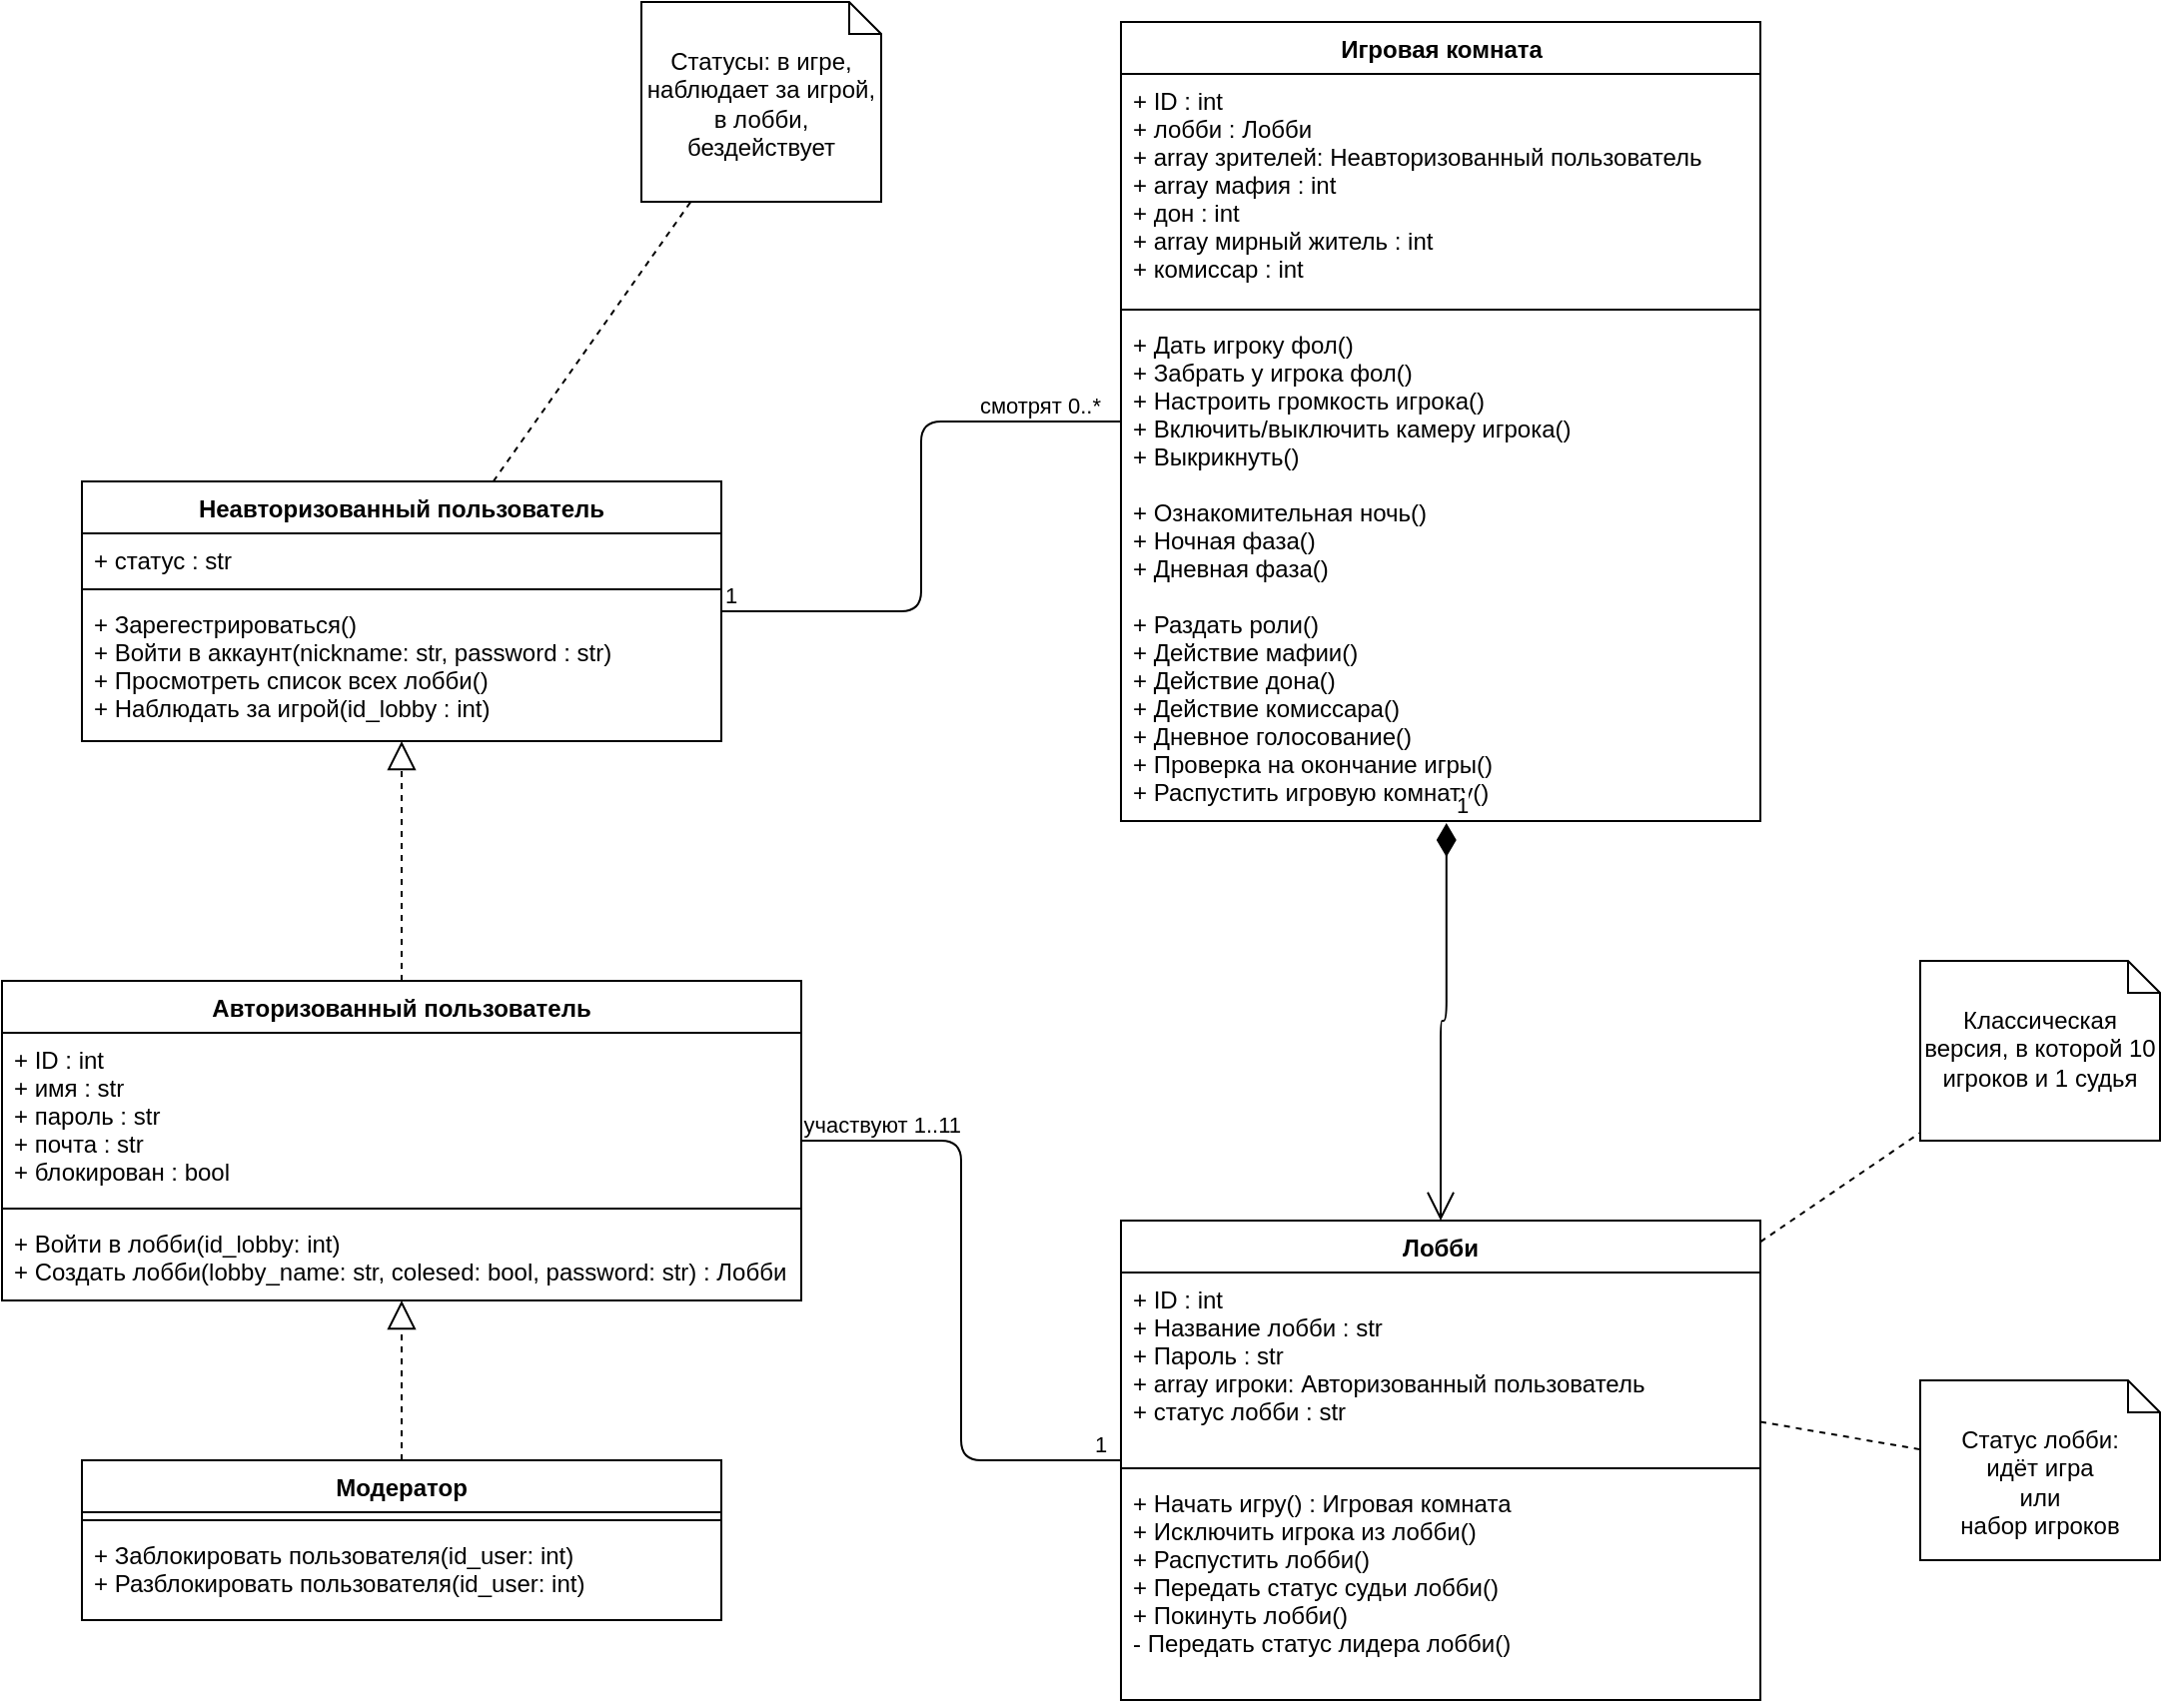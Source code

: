 <mxfile version="13.9.9" type="device" pages="3"><diagram id="K6gjMiEs3mf2I5SL_ZTx" name="классов"><mxGraphModel dx="2219" dy="1860" grid="1" gridSize="10" guides="1" tooltips="1" connect="1" arrows="1" fold="1" page="1" pageScale="1" pageWidth="1169" pageHeight="827" background="none" math="0" shadow="0"><root><mxCell id="uDW_oSTSwJHVs1C8EQbr-0"/><mxCell id="uDW_oSTSwJHVs1C8EQbr-1" parent="uDW_oSTSwJHVs1C8EQbr-0"/><mxCell id="0hDXWBpO1TxfzG22GL35-4" value="Авторизованный пользователь" style="swimlane;fontStyle=1;align=center;verticalAlign=top;childLayout=stackLayout;horizontal=1;startSize=26;horizontalStack=0;resizeParent=1;resizeParentMax=0;resizeLast=0;collapsible=1;marginBottom=0;" parent="uDW_oSTSwJHVs1C8EQbr-1" vertex="1"><mxGeometry x="40" y="320" width="400" height="160" as="geometry"><mxRectangle x="80" y="310" width="220" height="26" as="alternateBounds"/></mxGeometry></mxCell><mxCell id="0hDXWBpO1TxfzG22GL35-5" value="+ ID : int&#10;+ имя : str&#10;+ пароль : str&#10;+ почта : str&#10;+ блокирован : bool" style="text;strokeColor=none;fillColor=none;align=left;verticalAlign=top;spacingLeft=4;spacingRight=4;overflow=hidden;rotatable=0;points=[[0,0.5],[1,0.5]];portConstraint=eastwest;" parent="0hDXWBpO1TxfzG22GL35-4" vertex="1"><mxGeometry y="26" width="400" height="84" as="geometry"/></mxCell><mxCell id="0hDXWBpO1TxfzG22GL35-6" value="" style="line;strokeWidth=1;fillColor=none;align=left;verticalAlign=middle;spacingTop=-1;spacingLeft=3;spacingRight=3;rotatable=0;labelPosition=right;points=[];portConstraint=eastwest;" parent="0hDXWBpO1TxfzG22GL35-4" vertex="1"><mxGeometry y="110" width="400" height="8" as="geometry"/></mxCell><mxCell id="0hDXWBpO1TxfzG22GL35-7" value="+ Войти в лобби(id_lobby: int)&#10;+ Создать лобби(lobby_name: str, colesed: bool, password: str) : Лобби" style="text;strokeColor=none;fillColor=none;align=left;verticalAlign=top;spacingLeft=4;spacingRight=4;overflow=hidden;rotatable=0;points=[[0,0.5],[1,0.5]];portConstraint=eastwest;" parent="0hDXWBpO1TxfzG22GL35-4" vertex="1"><mxGeometry y="118" width="400" height="42" as="geometry"/></mxCell><mxCell id="0hDXWBpO1TxfzG22GL35-8" value="Модератор" style="swimlane;fontStyle=1;align=center;verticalAlign=top;childLayout=stackLayout;horizontal=1;startSize=26;horizontalStack=0;resizeParent=1;resizeParentMax=0;resizeLast=0;collapsible=1;marginBottom=0;" parent="uDW_oSTSwJHVs1C8EQbr-1" vertex="1"><mxGeometry x="80" y="560" width="320" height="80" as="geometry"><mxRectangle x="80" y="560" width="100" height="26" as="alternateBounds"/></mxGeometry></mxCell><mxCell id="0hDXWBpO1TxfzG22GL35-10" value="" style="line;strokeWidth=1;fillColor=none;align=left;verticalAlign=middle;spacingTop=-1;spacingLeft=3;spacingRight=3;rotatable=0;labelPosition=right;points=[];portConstraint=eastwest;" parent="0hDXWBpO1TxfzG22GL35-8" vertex="1"><mxGeometry y="26" width="320" height="8" as="geometry"/></mxCell><mxCell id="0hDXWBpO1TxfzG22GL35-11" value="+ Заблокировать пользователя(id_user: int)&#10;+ Разблокировать пользователя(id_user: int)" style="text;strokeColor=none;fillColor=none;align=left;verticalAlign=top;spacingLeft=4;spacingRight=4;overflow=hidden;rotatable=0;points=[[0,0.5],[1,0.5]];portConstraint=eastwest;" parent="0hDXWBpO1TxfzG22GL35-8" vertex="1"><mxGeometry y="34" width="320" height="46" as="geometry"/></mxCell><mxCell id="0hDXWBpO1TxfzG22GL35-20" value="Лобби" style="swimlane;fontStyle=1;align=center;verticalAlign=top;childLayout=stackLayout;horizontal=1;startSize=26;horizontalStack=0;resizeParent=1;resizeParentMax=0;resizeLast=0;collapsible=1;marginBottom=0;" parent="uDW_oSTSwJHVs1C8EQbr-1" vertex="1"><mxGeometry x="600" y="440" width="320" height="240" as="geometry"><mxRectangle x="640" y="80" width="70" height="26" as="alternateBounds"/></mxGeometry></mxCell><mxCell id="0hDXWBpO1TxfzG22GL35-21" value="+ ID : int&#10;+ Название лобби : str&#10;+ Пароль : str&#10;+ array игроки: Авторизованный пользователь&#10;+ статус лобби : str" style="text;strokeColor=none;fillColor=none;align=left;verticalAlign=top;spacingLeft=4;spacingRight=4;overflow=hidden;rotatable=0;points=[[0,0.5],[1,0.5]];portConstraint=eastwest;fontStyle=0;" parent="0hDXWBpO1TxfzG22GL35-20" vertex="1"><mxGeometry y="26" width="320" height="94" as="geometry"/></mxCell><mxCell id="0hDXWBpO1TxfzG22GL35-22" value="" style="line;strokeWidth=1;fillColor=none;align=left;verticalAlign=middle;spacingTop=-1;spacingLeft=3;spacingRight=3;rotatable=0;labelPosition=right;points=[];portConstraint=eastwest;" parent="0hDXWBpO1TxfzG22GL35-20" vertex="1"><mxGeometry y="120" width="320" height="8" as="geometry"/></mxCell><mxCell id="0hDXWBpO1TxfzG22GL35-23" value="+ Начать игру() : Игровая комната&#10;+ Исключить игрока из лобби()&#10;+ Распустить лобби()&#10;+ Передать статус судьи лобби()&#10;+ Покинуть лобби()&#10;- Передать статус лидера лобби()" style="text;strokeColor=none;fillColor=none;align=left;verticalAlign=top;spacingLeft=4;spacingRight=4;overflow=hidden;rotatable=0;points=[[0,0.5],[1,0.5]];portConstraint=eastwest;" parent="0hDXWBpO1TxfzG22GL35-20" vertex="1"><mxGeometry y="128" width="320" height="112" as="geometry"/></mxCell><mxCell id="Zas6PrwYknGHTEEqW-oI-0" value="" style="endArrow=block;dashed=1;endFill=0;endSize=12;html=1;" parent="uDW_oSTSwJHVs1C8EQbr-1" source="0hDXWBpO1TxfzG22GL35-4" target="FlPt_GZlDzJXea_2rb0K-4" edge="1"><mxGeometry width="160" relative="1" as="geometry"><mxPoint x="500" y="240" as="sourcePoint"/><mxPoint x="240" y="214" as="targetPoint"/></mxGeometry></mxCell><mxCell id="Zas6PrwYknGHTEEqW-oI-1" value="" style="endArrow=block;dashed=1;endFill=0;endSize=12;html=1;" parent="uDW_oSTSwJHVs1C8EQbr-1" source="0hDXWBpO1TxfzG22GL35-8" target="0hDXWBpO1TxfzG22GL35-4" edge="1"><mxGeometry width="160" relative="1" as="geometry"><mxPoint x="250" y="290" as="sourcePoint"/><mxPoint x="250" y="224" as="targetPoint"/></mxGeometry></mxCell><mxCell id="Zas6PrwYknGHTEEqW-oI-8" value="Классическая версия, в которой 10 игроков и 1 судья" style="shape=note2;boundedLbl=1;whiteSpace=wrap;html=1;size=16;verticalAlign=top;align=center;" parent="uDW_oSTSwJHVs1C8EQbr-1" vertex="1"><mxGeometry x="1000" y="310" width="120" height="90" as="geometry"/></mxCell><mxCell id="Zas6PrwYknGHTEEqW-oI-9" value="" style="endArrow=none;dashed=1;html=1;" parent="uDW_oSTSwJHVs1C8EQbr-1" source="0hDXWBpO1TxfzG22GL35-20" target="Zas6PrwYknGHTEEqW-oI-8" edge="1"><mxGeometry width="50" height="50" relative="1" as="geometry"><mxPoint x="550" y="360" as="sourcePoint"/><mxPoint x="600" y="310" as="targetPoint"/></mxGeometry></mxCell><mxCell id="FlPt_GZlDzJXea_2rb0K-0" value="Игровая комната" style="swimlane;fontStyle=1;align=center;verticalAlign=top;childLayout=stackLayout;horizontal=1;startSize=26;horizontalStack=0;resizeParent=1;resizeParentMax=0;resizeLast=0;collapsible=1;marginBottom=0;html=1;" parent="uDW_oSTSwJHVs1C8EQbr-1" vertex="1"><mxGeometry x="600" y="-160" width="320" height="400" as="geometry"><mxRectangle x="600" y="-160" width="70" height="26" as="alternateBounds"/></mxGeometry></mxCell><mxCell id="FlPt_GZlDzJXea_2rb0K-1" value="+ ID : int&#10;+ лобби : Лобби&#10;+ array зрителей: Неавторизованный пользователь&#10;+ array мафия : int&#10;+ дон : int&#10;+ array мирный житель : int&#10;+ комиссар : int" style="text;strokeColor=none;fillColor=none;align=left;verticalAlign=top;spacingLeft=4;spacingRight=4;overflow=hidden;rotatable=0;points=[[0,0.5],[1,0.5]];portConstraint=eastwest;fontStyle=0;" parent="FlPt_GZlDzJXea_2rb0K-0" vertex="1"><mxGeometry y="26" width="320" height="114" as="geometry"/></mxCell><mxCell id="FlPt_GZlDzJXea_2rb0K-2" value="" style="line;strokeWidth=1;fillColor=none;align=left;verticalAlign=middle;spacingTop=-1;spacingLeft=3;spacingRight=3;rotatable=0;labelPosition=right;points=[];portConstraint=eastwest;" parent="FlPt_GZlDzJXea_2rb0K-0" vertex="1"><mxGeometry y="140" width="320" height="8" as="geometry"/></mxCell><mxCell id="FlPt_GZlDzJXea_2rb0K-3" value="+ Дать игроку фол()&#10;+ Забрать у игрока фол()&#10;+ Настроить громкость игрока()&#10;+ Включить/выключить камеру игрока()&#10;+ Выкрикнуть()&#10;&#10;+ Ознакомительная ночь()&#10;+ Ночная фаза()&#10;+ Дневная фаза()&#10;&#10;+ Раздать роли()&#10;+ Действие мафии()&#10;+ Действие дона()&#10;+ Действие комиссара()&#10;+ Дневное голосование()&#10;+ Проверка на окончание игры()&#10;+ Распустить игровую комнату()" style="text;strokeColor=none;fillColor=none;align=left;verticalAlign=top;spacingLeft=4;spacingRight=4;overflow=hidden;rotatable=0;points=[[0,0.5],[1,0.5]];portConstraint=eastwest;" parent="FlPt_GZlDzJXea_2rb0K-0" vertex="1"><mxGeometry y="148" width="320" height="252" as="geometry"/></mxCell><mxCell id="FlPt_GZlDzJXea_2rb0K-4" value="Неавторизованный пользователь" style="swimlane;fontStyle=1;align=center;verticalAlign=top;childLayout=stackLayout;horizontal=1;startSize=26;horizontalStack=0;resizeParent=1;resizeParentMax=0;resizeLast=0;collapsible=1;marginBottom=0;" parent="uDW_oSTSwJHVs1C8EQbr-1" vertex="1"><mxGeometry x="80" y="70" width="320" height="130" as="geometry"><mxRectangle x="80" y="310" width="220" height="26" as="alternateBounds"/></mxGeometry></mxCell><mxCell id="FlPt_GZlDzJXea_2rb0K-5" value="+ статус : str" style="text;strokeColor=none;fillColor=none;align=left;verticalAlign=top;spacingLeft=4;spacingRight=4;overflow=hidden;rotatable=0;points=[[0,0.5],[1,0.5]];portConstraint=eastwest;" parent="FlPt_GZlDzJXea_2rb0K-4" vertex="1"><mxGeometry y="26" width="320" height="24" as="geometry"/></mxCell><mxCell id="FlPt_GZlDzJXea_2rb0K-6" value="" style="line;strokeWidth=1;fillColor=none;align=left;verticalAlign=middle;spacingTop=-1;spacingLeft=3;spacingRight=3;rotatable=0;labelPosition=right;points=[];portConstraint=eastwest;" parent="FlPt_GZlDzJXea_2rb0K-4" vertex="1"><mxGeometry y="50" width="320" height="8" as="geometry"/></mxCell><mxCell id="FlPt_GZlDzJXea_2rb0K-7" value="+ Зарегестрироваться()&#10;+ Войти в аккаунт(nickname: str, password : str)&#10;+ Просмотреть список всех лобби()&#10;+ Наблюдать за игрой(id_lobby : int)" style="text;strokeColor=none;fillColor=none;align=left;verticalAlign=top;spacingLeft=4;spacingRight=4;overflow=hidden;rotatable=0;points=[[0,0.5],[1,0.5]];portConstraint=eastwest;" parent="FlPt_GZlDzJXea_2rb0K-4" vertex="1"><mxGeometry y="58" width="320" height="72" as="geometry"/></mxCell><mxCell id="FlPt_GZlDzJXea_2rb0K-8" value="Статусы: в игре, наблюдает за игрой, в лобби, бездействует" style="shape=note2;boundedLbl=1;whiteSpace=wrap;html=1;size=16;verticalAlign=top;align=center;" parent="uDW_oSTSwJHVs1C8EQbr-1" vertex="1"><mxGeometry x="360" y="-170" width="120" height="100" as="geometry"/></mxCell><mxCell id="FlPt_GZlDzJXea_2rb0K-9" value="" style="endArrow=none;dashed=1;html=1;" parent="uDW_oSTSwJHVs1C8EQbr-1" source="FlPt_GZlDzJXea_2rb0K-4" target="FlPt_GZlDzJXea_2rb0K-8" edge="1"><mxGeometry width="50" height="50" relative="1" as="geometry"><mxPoint x="449.997" y="-129" as="sourcePoint"/><mxPoint x="203.33" y="-310" as="targetPoint"/></mxGeometry></mxCell><mxCell id="kYMCksq6HBNavX66LhTG-8" value="" style="endArrow=none;html=1;edgeStyle=orthogonalEdgeStyle;" parent="uDW_oSTSwJHVs1C8EQbr-1" source="0hDXWBpO1TxfzG22GL35-20" target="0hDXWBpO1TxfzG22GL35-4" edge="1"><mxGeometry relative="1" as="geometry"><mxPoint x="660" y="330" as="sourcePoint"/><mxPoint x="500" y="330" as="targetPoint"/></mxGeometry></mxCell><mxCell id="kYMCksq6HBNavX66LhTG-9" value="1" style="edgeLabel;resizable=0;html=1;align=left;verticalAlign=bottom;" parent="kYMCksq6HBNavX66LhTG-8" connectable="0" vertex="1"><mxGeometry x="-1" relative="1" as="geometry"><mxPoint x="-15" as="offset"/></mxGeometry></mxCell><mxCell id="kYMCksq6HBNavX66LhTG-10" value="участвуют 1..11" style="edgeLabel;resizable=0;html=1;align=right;verticalAlign=bottom;" parent="kYMCksq6HBNavX66LhTG-8" connectable="0" vertex="1"><mxGeometry x="1" relative="1" as="geometry"><mxPoint x="80" as="offset"/></mxGeometry></mxCell><mxCell id="kYMCksq6HBNavX66LhTG-11" value="" style="endArrow=none;html=1;edgeStyle=orthogonalEdgeStyle;" parent="uDW_oSTSwJHVs1C8EQbr-1" source="FlPt_GZlDzJXea_2rb0K-4" target="FlPt_GZlDzJXea_2rb0K-0" edge="1"><mxGeometry relative="1" as="geometry"><mxPoint x="410" y="220" as="sourcePoint"/><mxPoint x="610" y="351" as="targetPoint"/></mxGeometry></mxCell><mxCell id="kYMCksq6HBNavX66LhTG-12" value="1" style="edgeLabel;resizable=0;html=1;align=left;verticalAlign=bottom;" parent="kYMCksq6HBNavX66LhTG-11" connectable="0" vertex="1"><mxGeometry x="-1" relative="1" as="geometry"/></mxCell><mxCell id="kYMCksq6HBNavX66LhTG-13" value="смотрят 0..*" style="edgeLabel;resizable=0;html=1;align=right;verticalAlign=bottom;" parent="kYMCksq6HBNavX66LhTG-11" connectable="0" vertex="1"><mxGeometry x="1" relative="1" as="geometry"><mxPoint x="-10" as="offset"/></mxGeometry></mxCell><mxCell id="xUVbnYKSuSZbbr3XkMyu-1" value="Статус лобби:&lt;br&gt;идёт игра&lt;br&gt;или&lt;br&gt;набор игроков" style="shape=note2;boundedLbl=1;whiteSpace=wrap;html=1;size=16;verticalAlign=top;align=center;" parent="uDW_oSTSwJHVs1C8EQbr-1" vertex="1"><mxGeometry x="1000" y="520" width="120" height="90" as="geometry"/></mxCell><mxCell id="xUVbnYKSuSZbbr3XkMyu-2" value="" style="endArrow=none;dashed=1;html=1;" parent="uDW_oSTSwJHVs1C8EQbr-1" source="0hDXWBpO1TxfzG22GL35-21" target="xUVbnYKSuSZbbr3XkMyu-1" edge="1"><mxGeometry width="50" height="50" relative="1" as="geometry"><mxPoint x="560" y="340" as="sourcePoint"/><mxPoint x="610" y="290" as="targetPoint"/></mxGeometry></mxCell><mxCell id="6jalVPsqGfipSppVXDpF-0" value="1" style="endArrow=open;html=1;endSize=12;startArrow=diamondThin;startSize=14;startFill=1;edgeStyle=orthogonalEdgeStyle;align=left;verticalAlign=bottom;exitX=0.509;exitY=1.004;exitDx=0;exitDy=0;exitPerimeter=0;" edge="1" parent="uDW_oSTSwJHVs1C8EQbr-1" source="FlPt_GZlDzJXea_2rb0K-3" target="0hDXWBpO1TxfzG22GL35-20"><mxGeometry x="-1" y="3" relative="1" as="geometry"><mxPoint x="560" y="290" as="sourcePoint"/><mxPoint x="720" y="290" as="targetPoint"/></mxGeometry></mxCell></root></mxGraphModel></diagram><diagram id="hLbiZnH7PGV82yjA2tAP" name="вариантов использования"><mxGraphModel dx="717" dy="1705" grid="1" gridSize="10" guides="1" tooltips="1" connect="1" arrows="1" fold="1" page="1" pageScale="1" pageWidth="1169" pageHeight="827" math="0" shadow="0"><root><mxCell id="M57Mla4hElKBQdZRpAbl-0"/><mxCell id="M57Mla4hElKBQdZRpAbl-1" parent="M57Mla4hElKBQdZRpAbl-0"/><mxCell id="jCMIHoGUhJRU4kg3vz08-0" value="&lt;b&gt;Неавторизованный&lt;/b&gt;&lt;br&gt;&lt;b&gt;пользователь&lt;/b&gt;" style="shape=umlActor;verticalLabelPosition=middle;verticalAlign=bottom;html=1;labelPosition=left;align=right;" parent="M57Mla4hElKBQdZRpAbl-1" vertex="1"><mxGeometry x="1330" y="80" width="30" height="60" as="geometry"/></mxCell><mxCell id="M4FpsERaKryLCLJQN_qH-0" value="&lt;b&gt;Авторизованный&lt;/b&gt;&lt;br&gt;&lt;b&gt;пользователь&lt;/b&gt;" style="shape=umlActor;verticalLabelPosition=middle;verticalAlign=bottom;html=1;labelPosition=left;align=right;" parent="M57Mla4hElKBQdZRpAbl-1" vertex="1"><mxGeometry x="1330" y="240" width="30" height="60" as="geometry"/></mxCell><mxCell id="M4FpsERaKryLCLJQN_qH-2" value="&lt;span style=&quot;font-weight: 700&quot;&gt;Модератор&lt;br&gt;&lt;/span&gt;" style="shape=umlActor;verticalLabelPosition=middle;verticalAlign=bottom;html=1;labelPosition=left;align=right;" parent="M57Mla4hElKBQdZRpAbl-1" vertex="1"><mxGeometry x="1330" y="400" width="30" height="60" as="geometry"/></mxCell><mxCell id="M4FpsERaKryLCLJQN_qH-3" value="" style="endArrow=block;dashed=1;endFill=0;endSize=12;html=1;" parent="M57Mla4hElKBQdZRpAbl-1" source="M4FpsERaKryLCLJQN_qH-2" target="M4FpsERaKryLCLJQN_qH-0" edge="1"><mxGeometry width="160" relative="1" as="geometry"><mxPoint x="1345" y="380" as="sourcePoint"/><mxPoint x="1345" y="320" as="targetPoint"/></mxGeometry></mxCell><mxCell id="M4FpsERaKryLCLJQN_qH-4" value="" style="endArrow=block;dashed=1;endFill=0;endSize=12;html=1;" parent="M57Mla4hElKBQdZRpAbl-1" source="M4FpsERaKryLCLJQN_qH-0" target="jCMIHoGUhJRU4kg3vz08-0" edge="1"><mxGeometry width="160" relative="1" as="geometry"><mxPoint x="1355" y="410" as="sourcePoint"/><mxPoint x="1355" y="310" as="targetPoint"/></mxGeometry></mxCell><mxCell id="M4FpsERaKryLCLJQN_qH-5" value="Регистрация" style="ellipse;whiteSpace=wrap;html=1;" parent="M57Mla4hElKBQdZRpAbl-1" vertex="1"><mxGeometry x="1640" y="-240" width="140" height="70" as="geometry"/></mxCell><mxCell id="M4FpsERaKryLCLJQN_qH-7" value="Просмотр списка начавшихся игр (стартовавших лобби)" style="ellipse;whiteSpace=wrap;html=1;" parent="M57Mla4hElKBQdZRpAbl-1" vertex="1"><mxGeometry x="1390" y="-320" width="160" height="70" as="geometry"/></mxCell><mxCell id="M4FpsERaKryLCLJQN_qH-8" value="Наблюдать за игрой" style="ellipse;whiteSpace=wrap;html=1;" parent="M57Mla4hElKBQdZRpAbl-1" vertex="1"><mxGeometry x="1400" y="-200" width="140" height="70" as="geometry"/></mxCell><mxCell id="M4FpsERaKryLCLJQN_qH-9" value="Авторизация" style="ellipse;whiteSpace=wrap;html=1;" parent="M57Mla4hElKBQdZRpAbl-1" vertex="1"><mxGeometry x="1540" y="-110" width="140" height="70" as="geometry"/></mxCell><mxCell id="M4FpsERaKryLCLJQN_qH-10" value="" style="endArrow=none;html=1;" parent="M57Mla4hElKBQdZRpAbl-1" source="jCMIHoGUhJRU4kg3vz08-0" target="M4FpsERaKryLCLJQN_qH-9" edge="1"><mxGeometry width="50" height="50" relative="1" as="geometry"><mxPoint x="1530" y="140" as="sourcePoint"/><mxPoint x="1580" y="90" as="targetPoint"/></mxGeometry></mxCell><mxCell id="M4FpsERaKryLCLJQN_qH-11" value="" style="endArrow=none;html=1;" parent="M57Mla4hElKBQdZRpAbl-1" source="jCMIHoGUhJRU4kg3vz08-0" target="M4FpsERaKryLCLJQN_qH-8" edge="1"><mxGeometry width="50" height="50" relative="1" as="geometry"><mxPoint x="1530" y="140" as="sourcePoint"/><mxPoint x="1580" y="90" as="targetPoint"/></mxGeometry></mxCell><mxCell id="M4FpsERaKryLCLJQN_qH-13" value="&amp;lt;&amp;lt;extend&amp;gt;&amp;gt;" style="endArrow=open;endSize=12;dashed=1;html=1;" parent="M57Mla4hElKBQdZRpAbl-1" source="M4FpsERaKryLCLJQN_qH-5" target="M4FpsERaKryLCLJQN_qH-9" edge="1"><mxGeometry x="-0.598" y="32" width="160" relative="1" as="geometry"><mxPoint x="1520" y="-55" as="sourcePoint"/><mxPoint x="1680" y="-55" as="targetPoint"/><Array as="points"/><mxPoint x="-1" as="offset"/></mxGeometry></mxCell><mxCell id="M4FpsERaKryLCLJQN_qH-17" value="Создание лобби" style="ellipse;whiteSpace=wrap;html=1;" parent="M57Mla4hElKBQdZRpAbl-1" vertex="1"><mxGeometry x="1460" y="90" width="140" height="70" as="geometry"/></mxCell><mxCell id="M4FpsERaKryLCLJQN_qH-18" value="Вход в лобби" style="ellipse;whiteSpace=wrap;html=1;" parent="M57Mla4hElKBQdZRpAbl-1" vertex="1"><mxGeometry x="1680" y="140" width="140" height="70" as="geometry"/></mxCell><mxCell id="M4FpsERaKryLCLJQN_qH-19" value="&amp;lt;&amp;lt;extend&amp;gt;&amp;gt;" style="endArrow=open;endSize=12;dashed=1;html=1;" parent="M57Mla4hElKBQdZRpAbl-1" source="M4FpsERaKryLCLJQN_qH-17" target="M4FpsERaKryLCLJQN_qH-18" edge="1"><mxGeometry x="-0.3" y="-16" width="160" relative="1" as="geometry"><mxPoint x="1740.0" y="120.439" as="sourcePoint"/><mxPoint x="1700.59" y="109.998" as="targetPoint"/><Array as="points"/><mxPoint x="1" as="offset"/></mxGeometry></mxCell><mxCell id="M4FpsERaKryLCLJQN_qH-20" value="" style="endArrow=none;html=1;" parent="M57Mla4hElKBQdZRpAbl-1" source="M4FpsERaKryLCLJQN_qH-0" target="M4FpsERaKryLCLJQN_qH-23" edge="1"><mxGeometry width="50" height="50" relative="1" as="geometry"><mxPoint x="1520" y="210" as="sourcePoint"/><mxPoint x="1570" y="160" as="targetPoint"/></mxGeometry></mxCell><mxCell id="M4FpsERaKryLCLJQN_qH-22" value="Настройка лобби" style="ellipse;whiteSpace=wrap;html=1;" parent="M57Mla4hElKBQdZRpAbl-1" vertex="1"><mxGeometry x="1680" y="10" width="140" height="70" as="geometry"/></mxCell><mxCell id="M4FpsERaKryLCLJQN_qH-23" value="Проведение игры" style="ellipse;whiteSpace=wrap;html=1;" parent="M57Mla4hElKBQdZRpAbl-1" vertex="1"><mxGeometry x="1440" y="235" width="140" height="70" as="geometry"/></mxCell><mxCell id="M4FpsERaKryLCLJQN_qH-27" value="Блокировка пользователя" style="ellipse;whiteSpace=wrap;html=1;" parent="M57Mla4hElKBQdZRpAbl-1" vertex="1"><mxGeometry x="1460" y="395" width="140" height="70" as="geometry"/></mxCell><mxCell id="M4FpsERaKryLCLJQN_qH-28" value="" style="endArrow=none;html=1;" parent="M57Mla4hElKBQdZRpAbl-1" source="M4FpsERaKryLCLJQN_qH-27" target="M4FpsERaKryLCLJQN_qH-2" edge="1"><mxGeometry width="50" height="50" relative="1" as="geometry"><mxPoint x="1690" y="170" as="sourcePoint"/><mxPoint x="1740" y="120" as="targetPoint"/></mxGeometry></mxCell><mxCell id="gz4eIPozl0emlNCKbAdQ-1" value="&amp;lt;&amp;lt;include&amp;gt;&amp;gt;" style="endArrow=open;endSize=12;dashed=1;html=1;" parent="M57Mla4hElKBQdZRpAbl-1" source="M4FpsERaKryLCLJQN_qH-8" target="M4FpsERaKryLCLJQN_qH-7" edge="1"><mxGeometry x="-0.2" y="-40" width="160" relative="1" as="geometry"><mxPoint x="1580" as="sourcePoint"/><mxPoint x="1740" as="targetPoint"/><mxPoint as="offset"/></mxGeometry></mxCell><mxCell id="gz4eIPozl0emlNCKbAdQ-2" value="&amp;lt;&amp;lt;include&amp;gt;&amp;gt;" style="endArrow=open;endSize=12;dashed=1;html=1;exitX=0.5;exitY=0;exitDx=0;exitDy=0;" parent="M57Mla4hElKBQdZRpAbl-1" source="gz4eIPozl0emlNCKbAdQ-4" target="M4FpsERaKryLCLJQN_qH-18" edge="1"><mxGeometry x="-0.092" y="15" width="160" relative="1" as="geometry"><mxPoint x="1549.759" y="233.968" as="sourcePoint"/><mxPoint x="1590.238" y="179.996" as="targetPoint"/><mxPoint as="offset"/></mxGeometry></mxCell><mxCell id="gz4eIPozl0emlNCKbAdQ-3" value="&amp;lt;&amp;lt;include&amp;gt;&amp;gt;" style="endArrow=open;endSize=12;dashed=1;html=1;" parent="M57Mla4hElKBQdZRpAbl-1" source="M4FpsERaKryLCLJQN_qH-17" target="M4FpsERaKryLCLJQN_qH-22" edge="1"><mxGeometry x="-0.241" y="21" width="160" relative="1" as="geometry"><mxPoint x="1699.0" y="183.698" as="sourcePoint"/><mxPoint x="1753.78" y="170.002" as="targetPoint"/><mxPoint as="offset"/></mxGeometry></mxCell><mxCell id="gz4eIPozl0emlNCKbAdQ-4" value="Игровой процесс" style="ellipse;whiteSpace=wrap;html=1;" parent="M57Mla4hElKBQdZRpAbl-1" vertex="1"><mxGeometry x="1680" y="290" width="140" height="70" as="geometry"/></mxCell><mxCell id="gz4eIPozl0emlNCKbAdQ-5" value="&amp;lt;&amp;lt;include&amp;gt;&amp;gt;" style="endArrow=open;endSize=12;dashed=1;html=1;" parent="M57Mla4hElKBQdZRpAbl-1" source="M4FpsERaKryLCLJQN_qH-23" target="gz4eIPozl0emlNCKbAdQ-4" edge="1"><mxGeometry x="-0.119" y="-15" width="160" relative="1" as="geometry"><mxPoint x="1581.611" y="263.386" as="sourcePoint"/><mxPoint x="1698.45" y="231.67" as="targetPoint"/><mxPoint as="offset"/></mxGeometry></mxCell><mxCell id="gz4eIPozl0emlNCKbAdQ-6" value="Регулирование настроек внутри игры" style="ellipse;whiteSpace=wrap;html=1;" parent="M57Mla4hElKBQdZRpAbl-1" vertex="1"><mxGeometry x="1920" y="290" width="160" height="70" as="geometry"/></mxCell><mxCell id="gz4eIPozl0emlNCKbAdQ-7" value="&amp;lt;&amp;lt;extend&amp;gt;&amp;gt;" style="endArrow=open;endSize=12;dashed=1;html=1;" parent="M57Mla4hElKBQdZRpAbl-1" source="gz4eIPozl0emlNCKbAdQ-6" target="gz4eIPozl0emlNCKbAdQ-4" edge="1"><mxGeometry x="-0.143" y="-15" width="160" relative="1" as="geometry"><mxPoint x="1612.083" y="148.384" as="sourcePoint"/><mxPoint x="1707.969" y="191.586" as="targetPoint"/><Array as="points"/><mxPoint as="offset"/></mxGeometry></mxCell><mxCell id="gz4eIPozl0emlNCKbAdQ-8" value="Например, пользователь может настроить громкость других игроков" style="shape=note2;boundedLbl=1;whiteSpace=wrap;html=1;size=15;verticalAlign=top;align=center;" parent="M57Mla4hElKBQdZRpAbl-1" vertex="1"><mxGeometry x="2120" y="400" width="120" height="90" as="geometry"/></mxCell><mxCell id="gz4eIPozl0emlNCKbAdQ-9" value="" style="endArrow=none;dashed=1;html=1;" parent="M57Mla4hElKBQdZRpAbl-1" source="gz4eIPozl0emlNCKbAdQ-6" target="gz4eIPozl0emlNCKbAdQ-8" edge="1"><mxGeometry width="50" height="50" relative="1" as="geometry"><mxPoint x="1870" y="200" as="sourcePoint"/><mxPoint x="1920" y="150" as="targetPoint"/></mxGeometry></mxCell><mxCell id="UOFgufzGeNSFjLCH6KL2-0" value="Разблокировка пользователя" style="ellipse;whiteSpace=wrap;html=1;" parent="M57Mla4hElKBQdZRpAbl-1" vertex="1"><mxGeometry x="1420" y="490" width="140" height="70" as="geometry"/></mxCell><mxCell id="UOFgufzGeNSFjLCH6KL2-1" value="" style="endArrow=none;html=1;" parent="M57Mla4hElKBQdZRpAbl-1" source="M4FpsERaKryLCLJQN_qH-2" target="UOFgufzGeNSFjLCH6KL2-0" edge="1"><mxGeometry width="50" height="50" relative="1" as="geometry"><mxPoint x="1730" y="440" as="sourcePoint"/><mxPoint x="1780" y="390" as="targetPoint"/></mxGeometry></mxCell><mxCell id="UOFgufzGeNSFjLCH6KL2-2" value="Выбор судьи" style="ellipse;whiteSpace=wrap;html=1;" parent="M57Mla4hElKBQdZRpAbl-1" vertex="1"><mxGeometry x="1920" y="10" width="140" height="70" as="geometry"/></mxCell><mxCell id="UOFgufzGeNSFjLCH6KL2-3" value="&amp;lt;&amp;lt;include&amp;gt;&amp;gt;" style="endArrow=open;endSize=12;dashed=1;html=1;" parent="M57Mla4hElKBQdZRpAbl-1" source="M4FpsERaKryLCLJQN_qH-22" target="UOFgufzGeNSFjLCH6KL2-2" edge="1"><mxGeometry x="-0.2" y="-15" width="160" relative="1" as="geometry"><mxPoint x="1628.526" y="117.855" as="sourcePoint"/><mxPoint x="1771.554" y="102.334" as="targetPoint"/><mxPoint as="offset"/></mxGeometry></mxCell><mxCell id="UOFgufzGeNSFjLCH6KL2-4" value="Просмотр списка не начавшихся игр (несформировавшихся лобби)" style="ellipse;whiteSpace=wrap;html=1;" parent="M57Mla4hElKBQdZRpAbl-1" vertex="1"><mxGeometry x="1920" y="170" width="160" height="70" as="geometry"/></mxCell><mxCell id="UOFgufzGeNSFjLCH6KL2-5" value="&amp;lt;&amp;lt;include&amp;gt;&amp;gt;" style="endArrow=open;endSize=12;dashed=1;html=1;" parent="M57Mla4hElKBQdZRpAbl-1" source="M4FpsERaKryLCLJQN_qH-18" target="UOFgufzGeNSFjLCH6KL2-4" edge="1"><mxGeometry x="0.09" y="-18" width="160" relative="1" as="geometry"><mxPoint x="1581.611" y="263.386" as="sourcePoint"/><mxPoint x="1698.45" y="231.67" as="targetPoint"/><mxPoint as="offset"/></mxGeometry></mxCell><mxCell id="UOFgufzGeNSFjLCH6KL2-6" value="Изменение судьи" style="ellipse;whiteSpace=wrap;html=1;" parent="M57Mla4hElKBQdZRpAbl-1" vertex="1"><mxGeometry x="1920" y="-120" width="140" height="70" as="geometry"/></mxCell><mxCell id="UOFgufzGeNSFjLCH6KL2-7" value="&amp;lt;&amp;lt;extend&amp;gt;&amp;gt;" style="endArrow=open;endSize=12;dashed=1;html=1;" parent="M57Mla4hElKBQdZRpAbl-1" source="UOFgufzGeNSFjLCH6KL2-6" target="M4FpsERaKryLCLJQN_qH-22" edge="1"><mxGeometry x="0.262" y="-23" width="160" relative="1" as="geometry"><mxPoint x="1924.586" y="32.54" as="sourcePoint"/><mxPoint x="1845.543" y="17.289" as="targetPoint"/><mxPoint as="offset"/></mxGeometry></mxCell></root></mxGraphModel></diagram><diagram id="wc-5_ai62lVs1Fnf2ka8" name="активностей"><mxGraphModel dx="5115" dy="2595" grid="1" gridSize="10" guides="1" tooltips="0" connect="1" arrows="1" fold="1" page="0" pageScale="1" pageWidth="1169" pageHeight="827" math="0" shadow="0"><root><mxCell id="rU_cMHuEOWhRGJ8r9wSX-0"/><mxCell id="rU_cMHuEOWhRGJ8r9wSX-1" parent="rU_cMHuEOWhRGJ8r9wSX-0"/><mxCell id="_abSfT9H2Rw4U32Ba3pV-0" value="" style="ellipse;html=1;shape=startState;fillColor=#000000;strokeColor=#ff0000;rounded=1;" parent="rU_cMHuEOWhRGJ8r9wSX-1" vertex="1"><mxGeometry x="745" y="-130" width="30" height="30" as="geometry"/></mxCell><mxCell id="_abSfT9H2Rw4U32Ba3pV-1" value="" style="edgeStyle=orthogonalEdgeStyle;html=1;verticalAlign=bottom;endArrow=open;endSize=8;strokeColor=#ff0000;entryX=0.5;entryY=0;entryDx=0;entryDy=0;" parent="rU_cMHuEOWhRGJ8r9wSX-1" source="_abSfT9H2Rw4U32Ba3pV-0" target="_abSfT9H2Rw4U32Ba3pV-2" edge="1"><mxGeometry relative="1" as="geometry"><mxPoint x="754" y="15" as="targetPoint"/></mxGeometry></mxCell><mxCell id="_abSfT9H2Rw4U32Ba3pV-2" value="выбор роли игроком" style="whiteSpace=wrap;html=1;arcSize=40;fontColor=#000000;fillColor=#ffffc0;strokeColor=#ff0000;rounded=1;" parent="rU_cMHuEOWhRGJ8r9wSX-1" vertex="1"><mxGeometry x="700" y="-40" width="120" height="40" as="geometry"/></mxCell><mxCell id="_abSfT9H2Rw4U32Ba3pV-3" value="договорка мафии" style="whiteSpace=wrap;html=1;arcSize=40;fontColor=#000000;fillColor=#ffffc0;strokeColor=#ff0000;rounded=1;" parent="rU_cMHuEOWhRGJ8r9wSX-1" vertex="1"><mxGeometry x="700" y="160" width="120" height="40" as="geometry"/></mxCell><mxCell id="_abSfT9H2Rw4U32Ba3pV-4" value="все игроки&lt;br&gt;получили роль?" style="rhombus;whiteSpace=wrap;html=1;fillColor=#ffffc0;strokeColor=#ff0000;" parent="rU_cMHuEOWhRGJ8r9wSX-1" vertex="1"><mxGeometry x="680" y="40" width="160" height="80" as="geometry"/></mxCell><mxCell id="_abSfT9H2Rw4U32Ba3pV-5" value="нет" style="edgeStyle=orthogonalEdgeStyle;html=1;align=left;verticalAlign=bottom;endArrow=open;endSize=8;strokeColor=#ff0000;exitX=1;exitY=0.5;exitDx=0;exitDy=0;entryX=1;entryY=0.5;entryDx=0;entryDy=0;" parent="rU_cMHuEOWhRGJ8r9wSX-1" source="_abSfT9H2Rw4U32Ba3pV-4" target="_abSfT9H2Rw4U32Ba3pV-2" edge="1"><mxGeometry x="-1" relative="1" as="geometry"><mxPoint x="840" y="-30" as="targetPoint"/><mxPoint x="920" y="135" as="sourcePoint"/><Array as="points"><mxPoint x="880" y="80"/><mxPoint x="880" y="-20"/></Array><mxPoint as="offset"/></mxGeometry></mxCell><mxCell id="_abSfT9H2Rw4U32Ba3pV-6" value="да" style="edgeStyle=orthogonalEdgeStyle;html=1;align=left;verticalAlign=top;endArrow=open;endSize=8;strokeColor=#ff0000;" parent="rU_cMHuEOWhRGJ8r9wSX-1" source="_abSfT9H2Rw4U32Ba3pV-4" target="_abSfT9H2Rw4U32Ba3pV-3" edge="1"><mxGeometry x="-0.5" y="-20" relative="1" as="geometry"><mxPoint x="760" y="215" as="targetPoint"/><mxPoint as="offset"/></mxGeometry></mxCell><mxCell id="_abSfT9H2Rw4U32Ba3pV-7" value="" style="edgeStyle=orthogonalEdgeStyle;html=1;align=left;verticalAlign=top;endArrow=open;endSize=8;strokeColor=#ff0000;" parent="rU_cMHuEOWhRGJ8r9wSX-1" source="_abSfT9H2Rw4U32Ba3pV-2" target="_abSfT9H2Rw4U32Ba3pV-4" edge="1"><mxGeometry x="-1" relative="1" as="geometry"><mxPoint x="770" y="255" as="targetPoint"/><mxPoint x="770" y="145" as="sourcePoint"/></mxGeometry></mxCell><mxCell id="_abSfT9H2Rw4U32Ba3pV-8" value="речь игрока" style="whiteSpace=wrap;html=1;arcSize=40;fontColor=#000000;fillColor=#ffffc0;strokeColor=#ff0000;rounded=1;" parent="rU_cMHuEOWhRGJ8r9wSX-1" vertex="1"><mxGeometry x="540" y="480" width="120" height="40" as="geometry"/></mxCell><mxCell id="_abSfT9H2Rw4U32Ba3pV-9" value="" style="edgeStyle=orthogonalEdgeStyle;html=1;align=left;verticalAlign=top;endArrow=open;endSize=8;strokeColor=#ff0000;entryX=0.75;entryY=0.5;entryDx=0;entryDy=0;entryPerimeter=0;" parent="rU_cMHuEOWhRGJ8r9wSX-1" source="_abSfT9H2Rw4U32Ba3pV-3" target="Yzow2BzaphHYTkR7JiVj-88" edge="1"><mxGeometry x="-1" relative="1" as="geometry"><mxPoint x="1290" y="340" as="targetPoint"/><mxPoint x="690" y="85" as="sourcePoint"/><Array as="points"/></mxGeometry></mxCell><mxCell id="Yzow2BzaphHYTkR7JiVj-0" value="" style="shape=line;html=1;strokeWidth=6;strokeColor=#ff0000;" parent="rU_cMHuEOWhRGJ8r9wSX-1" vertex="1"><mxGeometry x="520" y="440" width="320" height="10" as="geometry"/></mxCell><mxCell id="Yzow2BzaphHYTkR7JiVj-1" value="" style="html=1;verticalAlign=bottom;endArrow=open;endSize=8;strokeColor=#ff0000;exitX=0.25;exitY=0.5;exitDx=0;exitDy=0;exitPerimeter=0;" parent="rU_cMHuEOWhRGJ8r9wSX-1" source="Yzow2BzaphHYTkR7JiVj-0" target="_abSfT9H2Rw4U32Ba3pV-8" edge="1"><mxGeometry relative="1" as="geometry"><mxPoint x="680" y="530" as="targetPoint"/></mxGeometry></mxCell><mxCell id="Yzow2BzaphHYTkR7JiVj-2" value="выставление игрока&lt;br&gt;(опционально)" style="whiteSpace=wrap;html=1;arcSize=40;fontColor=#000000;fillColor=#ffffc0;strokeColor=#ff0000;rounded=1;" parent="rU_cMHuEOWhRGJ8r9wSX-1" vertex="1"><mxGeometry x="700" y="480" width="120" height="40" as="geometry"/></mxCell><mxCell id="Yzow2BzaphHYTkR7JiVj-3" value="" style="html=1;verticalAlign=bottom;endArrow=open;endSize=8;strokeColor=#ff0000;exitX=0.75;exitY=0.5;exitDx=0;exitDy=0;exitPerimeter=0;" parent="rU_cMHuEOWhRGJ8r9wSX-1" source="Yzow2BzaphHYTkR7JiVj-0" target="Yzow2BzaphHYTkR7JiVj-2" edge="1"><mxGeometry relative="1" as="geometry"><mxPoint x="570" y="530" as="targetPoint"/><mxPoint x="640" y="465" as="sourcePoint"/></mxGeometry></mxCell><mxCell id="Yzow2BzaphHYTkR7JiVj-4" value="" style="shape=line;html=1;strokeWidth=6;strokeColor=#ff0000;" parent="rU_cMHuEOWhRGJ8r9wSX-1" vertex="1"><mxGeometry x="520" y="560" width="320" height="10" as="geometry"/></mxCell><mxCell id="Yzow2BzaphHYTkR7JiVj-5" value="" style="html=1;verticalAlign=bottom;endArrow=open;endSize=8;strokeColor=#ff0000;entryX=0.75;entryY=0.5;entryDx=0;entryDy=0;entryPerimeter=0;" parent="rU_cMHuEOWhRGJ8r9wSX-1" source="Yzow2BzaphHYTkR7JiVj-2" target="Yzow2BzaphHYTkR7JiVj-4" edge="1"><mxGeometry relative="1" as="geometry"><mxPoint x="810" y="530" as="targetPoint"/><mxPoint x="740" y="465" as="sourcePoint"/></mxGeometry></mxCell><mxCell id="Yzow2BzaphHYTkR7JiVj-6" value="" style="html=1;verticalAlign=bottom;endArrow=open;endSize=8;strokeColor=#ff0000;entryX=0.25;entryY=0.5;entryDx=0;entryDy=0;entryPerimeter=0;" parent="rU_cMHuEOWhRGJ8r9wSX-1" source="_abSfT9H2Rw4U32Ba3pV-8" target="Yzow2BzaphHYTkR7JiVj-4" edge="1"><mxGeometry relative="1" as="geometry"><mxPoint x="570" y="530" as="targetPoint"/><mxPoint x="640" y="465" as="sourcePoint"/></mxGeometry></mxCell><mxCell id="Yzow2BzaphHYTkR7JiVj-9" value="" style="edgeStyle=orthogonalEdgeStyle;html=1;verticalAlign=bottom;endArrow=open;endSize=8;strokeColor=#ff0000;exitX=0.75;exitY=0.5;exitDx=0;exitDy=0;exitPerimeter=0;" parent="rU_cMHuEOWhRGJ8r9wSX-1" source="Yzow2BzaphHYTkR7JiVj-4" target="Yzow2BzaphHYTkR7JiVj-12" edge="1"><mxGeometry relative="1" as="geometry"><mxPoint x="960" y="670" as="targetPoint"/><mxPoint x="960" y="600" as="sourcePoint"/></mxGeometry></mxCell><mxCell id="Yzow2BzaphHYTkR7JiVj-12" value="все игроки&lt;br&gt;произнесли речь?" style="rhombus;whiteSpace=wrap;html=1;fillColor=#ffffc0;strokeColor=#ff0000;" parent="rU_cMHuEOWhRGJ8r9wSX-1" vertex="1"><mxGeometry x="600" y="600" width="160" height="80" as="geometry"/></mxCell><mxCell id="Yzow2BzaphHYTkR7JiVj-17" value="нет" style="edgeStyle=orthogonalEdgeStyle;html=1;verticalAlign=bottom;endArrow=open;endSize=8;strokeColor=#ff0000;entryX=0.25;entryY=0.5;entryDx=0;entryDy=0;entryPerimeter=0;" parent="rU_cMHuEOWhRGJ8r9wSX-1" source="Yzow2BzaphHYTkR7JiVj-12" target="Yzow2BzaphHYTkR7JiVj-0" edge="1"><mxGeometry x="-0.835" relative="1" as="geometry"><mxPoint x="480" y="420" as="targetPoint"/><mxPoint x="640" y="465" as="sourcePoint"/><Array as="points"><mxPoint x="480" y="640"/><mxPoint x="480" y="400"/><mxPoint x="600" y="400"/></Array><mxPoint as="offset"/></mxGeometry></mxCell><mxCell id="Yzow2BzaphHYTkR7JiVj-21" value="сколько людей выставлено&lt;br&gt;на голосование?" style="rhombus;whiteSpace=wrap;html=1;fillColor=#ffffc0;strokeColor=#ff0000;" parent="rU_cMHuEOWhRGJ8r9wSX-1" vertex="1"><mxGeometry x="580" y="720" width="200" height="120" as="geometry"/></mxCell><mxCell id="Yzow2BzaphHYTkR7JiVj-22" value="да" style="edgeStyle=orthogonalEdgeStyle;html=1;align=left;verticalAlign=top;endArrow=open;endSize=8;strokeColor=#ff0000;" parent="rU_cMHuEOWhRGJ8r9wSX-1" source="Yzow2BzaphHYTkR7JiVj-12" target="Yzow2BzaphHYTkR7JiVj-21" edge="1"><mxGeometry x="-0.5" y="-20" relative="1" as="geometry"><mxPoint x="700" y="730" as="targetPoint"/><mxPoint x="690" y="210" as="sourcePoint"/><mxPoint as="offset"/></mxGeometry></mxCell><mxCell id="Yzow2BzaphHYTkR7JiVj-23" value="0" style="edgeStyle=orthogonalEdgeStyle;html=1;verticalAlign=bottom;endArrow=open;endSize=8;strokeColor=#ff0000;entryX=0.25;entryY=0.5;entryDx=0;entryDy=0;entryPerimeter=0;" parent="rU_cMHuEOWhRGJ8r9wSX-1" source="Yzow2BzaphHYTkR7JiVj-21" target="Yzow2BzaphHYTkR7JiVj-94" edge="1"><mxGeometry x="-0.909" y="20" relative="1" as="geometry"><mxPoint x="470" y="855" as="targetPoint"/><mxPoint x="470" y="810" as="sourcePoint"/><Array as="points"><mxPoint x="300" y="780"/><mxPoint x="300" y="1480"/><mxPoint x="680" y="1480"/></Array><mxPoint as="offset"/></mxGeometry></mxCell><mxCell id="Yzow2BzaphHYTkR7JiVj-24" value="голосование мафии" style="rounded=1;whiteSpace=wrap;html=1;arcSize=40;fontColor=#000000;fillColor=#ffffc0;strokeColor=#ff0000;" parent="rU_cMHuEOWhRGJ8r9wSX-1" vertex="1"><mxGeometry x="40" y="1360" width="120" height="40" as="geometry"/></mxCell><mxCell id="Yzow2BzaphHYTkR7JiVj-26" value="прощальная речь игрока" style="rounded=1;whiteSpace=wrap;html=1;arcSize=40;fontColor=#000000;fillColor=#ffffc0;strokeColor=#ff0000;" parent="rU_cMHuEOWhRGJ8r9wSX-1" vertex="1"><mxGeometry x="620" y="920" width="120" height="40" as="geometry"/></mxCell><mxCell id="Yzow2BzaphHYTkR7JiVj-27" value="1" style="edgeStyle=orthogonalEdgeStyle;html=1;align=left;verticalAlign=top;endArrow=open;endSize=8;strokeColor=#ff0000;exitX=0.5;exitY=1;exitDx=0;exitDy=0;" parent="rU_cMHuEOWhRGJ8r9wSX-1" source="Yzow2BzaphHYTkR7JiVj-21" target="Yzow2BzaphHYTkR7JiVj-26" edge="1"><mxGeometry x="-1" relative="1" as="geometry"><mxPoint x="770" y="910" as="targetPoint"/><mxPoint x="770" y="880" as="sourcePoint"/><mxPoint as="offset"/></mxGeometry></mxCell><mxCell id="Yzow2BzaphHYTkR7JiVj-28" value="голосование" style="rounded=1;whiteSpace=wrap;html=1;arcSize=40;fontColor=#000000;fillColor=#ffffc0;strokeColor=#ff0000;" parent="rU_cMHuEOWhRGJ8r9wSX-1" vertex="1"><mxGeometry x="860" y="760" width="120" height="40" as="geometry"/></mxCell><mxCell id="Yzow2BzaphHYTkR7JiVj-29" value="&amp;gt;=2" style="edgeStyle=orthogonalEdgeStyle;html=1;align=left;verticalAlign=top;endArrow=open;endSize=8;strokeColor=#ff0000;" parent="rU_cMHuEOWhRGJ8r9wSX-1" source="Yzow2BzaphHYTkR7JiVj-21" target="Yzow2BzaphHYTkR7JiVj-28" edge="1"><mxGeometry x="-0.5" relative="1" as="geometry"><mxPoint x="839" y="794" as="targetPoint"/><mxPoint x="820" y="740" as="sourcePoint"/><mxPoint as="offset"/></mxGeometry></mxCell><mxCell id="Yzow2BzaphHYTkR7JiVj-30" value="два или более игроков имеют равное наибольшее количество голосов?" style="rhombus;whiteSpace=wrap;html=1;fillColor=#ffffc0;strokeColor=#ff0000;" parent="rU_cMHuEOWhRGJ8r9wSX-1" vertex="1"><mxGeometry x="820" y="880" width="200" height="120" as="geometry"/></mxCell><mxCell id="Yzow2BzaphHYTkR7JiVj-33" value="" style="edgeStyle=orthogonalEdgeStyle;html=1;align=left;verticalAlign=top;endArrow=open;endSize=8;strokeColor=#ff0000;" parent="rU_cMHuEOWhRGJ8r9wSX-1" source="Yzow2BzaphHYTkR7JiVj-28" target="Yzow2BzaphHYTkR7JiVj-30" edge="1"><mxGeometry x="-1" relative="1" as="geometry"><mxPoint x="670" y="980" as="targetPoint"/><mxPoint x="670" y="790" as="sourcePoint"/><mxPoint as="offset"/></mxGeometry></mxCell><mxCell id="Yzow2BzaphHYTkR7JiVj-34" value="нет" style="edgeStyle=orthogonalEdgeStyle;html=1;align=left;verticalAlign=top;endArrow=open;endSize=8;strokeColor=#ff0000;" parent="rU_cMHuEOWhRGJ8r9wSX-1" source="Yzow2BzaphHYTkR7JiVj-30" target="Yzow2BzaphHYTkR7JiVj-26" edge="1"><mxGeometry relative="1" as="geometry"><mxPoint x="930" y="890" as="targetPoint"/><mxPoint x="930" y="810" as="sourcePoint"/><mxPoint as="offset"/></mxGeometry></mxCell><mxCell id="Yzow2BzaphHYTkR7JiVj-35" value="повторное голосование" style="rounded=1;whiteSpace=wrap;html=1;arcSize=40;fontColor=#000000;fillColor=#ffffc0;strokeColor=#ff0000;" parent="rU_cMHuEOWhRGJ8r9wSX-1" vertex="1"><mxGeometry x="1100" y="920" width="120" height="40" as="geometry"/></mxCell><mxCell id="Yzow2BzaphHYTkR7JiVj-36" value="да" style="edgeStyle=orthogonalEdgeStyle;html=1;align=left;verticalAlign=top;endArrow=open;endSize=8;strokeColor=#ff0000;" parent="rU_cMHuEOWhRGJ8r9wSX-1" source="Yzow2BzaphHYTkR7JiVj-30" target="Yzow2BzaphHYTkR7JiVj-35" edge="1"><mxGeometry x="-0.25" relative="1" as="geometry"><mxPoint x="1010" y="990" as="targetPoint"/><mxPoint x="1090" y="990" as="sourcePoint"/><mxPoint as="offset"/></mxGeometry></mxCell><mxCell id="Yzow2BzaphHYTkR7JiVj-37" value="два или более игроков имеют равное наибольшее количество голосов?" style="rhombus;whiteSpace=wrap;html=1;fillColor=#ffffc0;strokeColor=#ff0000;" parent="rU_cMHuEOWhRGJ8r9wSX-1" vertex="1"><mxGeometry x="1060" y="1040" width="200" height="120" as="geometry"/></mxCell><mxCell id="Yzow2BzaphHYTkR7JiVj-38" value="" style="edgeStyle=orthogonalEdgeStyle;html=1;align=left;verticalAlign=top;endArrow=open;endSize=8;strokeColor=#ff0000;" parent="rU_cMHuEOWhRGJ8r9wSX-1" source="Yzow2BzaphHYTkR7JiVj-35" target="Yzow2BzaphHYTkR7JiVj-37" edge="1"><mxGeometry x="-1" relative="1" as="geometry"><mxPoint x="930" y="890" as="targetPoint"/><mxPoint x="930" y="810" as="sourcePoint"/><mxPoint as="offset"/></mxGeometry></mxCell><mxCell id="Yzow2BzaphHYTkR7JiVj-39" value="нет" style="edgeStyle=orthogonalEdgeStyle;html=1;align=left;verticalAlign=top;endArrow=open;endSize=8;strokeColor=#ff0000;entryX=0.5;entryY=1;entryDx=0;entryDy=0;" parent="rU_cMHuEOWhRGJ8r9wSX-1" source="Yzow2BzaphHYTkR7JiVj-37" target="Yzow2BzaphHYTkR7JiVj-26" edge="1"><mxGeometry x="-0.769" relative="1" as="geometry"><mxPoint x="880" y="1119.5" as="targetPoint"/><mxPoint x="960" y="1119.5" as="sourcePoint"/><mxPoint as="offset"/><Array as="points"><mxPoint x="680" y="1100"/></Array></mxGeometry></mxCell><mxCell id="Yzow2BzaphHYTkR7JiVj-40" value="да" style="edgeStyle=orthogonalEdgeStyle;html=1;align=left;verticalAlign=top;endArrow=open;endSize=8;strokeColor=#ff0000;" parent="rU_cMHuEOWhRGJ8r9wSX-1" source="Yzow2BzaphHYTkR7JiVj-37" target="Yzow2BzaphHYTkR7JiVj-41" edge="1"><mxGeometry x="-0.25" relative="1" as="geometry"><mxPoint x="1430" y="1100" as="targetPoint"/><mxPoint x="1330" y="1100" as="sourcePoint"/><mxPoint as="offset"/></mxGeometry></mxCell><mxCell id="Yzow2BzaphHYTkR7JiVj-41" value="голосование за &quot;подъём&quot;" style="rounded=1;whiteSpace=wrap;html=1;arcSize=40;fontColor=#000000;fillColor=#ffffc0;strokeColor=#ff0000;" parent="rU_cMHuEOWhRGJ8r9wSX-1" vertex="1"><mxGeometry x="1340" y="1080" width="120" height="40" as="geometry"/></mxCell><mxCell id="Yzow2BzaphHYTkR7JiVj-42" value="голосов больше половины?" style="rhombus;whiteSpace=wrap;html=1;fillColor=#ffffc0;strokeColor=#ff0000;" parent="rU_cMHuEOWhRGJ8r9wSX-1" vertex="1"><mxGeometry x="1300" y="1200" width="200" height="120" as="geometry"/></mxCell><mxCell id="Yzow2BzaphHYTkR7JiVj-43" value="" style="edgeStyle=orthogonalEdgeStyle;html=1;align=left;verticalAlign=top;endArrow=open;endSize=8;strokeColor=#ff0000;" parent="rU_cMHuEOWhRGJ8r9wSX-1" source="Yzow2BzaphHYTkR7JiVj-41" target="Yzow2BzaphHYTkR7JiVj-42" edge="1"><mxGeometry x="-1" relative="1" as="geometry"><mxPoint x="930" y="890" as="targetPoint"/><mxPoint x="930" y="810" as="sourcePoint"/><mxPoint as="offset"/></mxGeometry></mxCell><mxCell id="Yzow2BzaphHYTkR7JiVj-44" value="нет" style="edgeStyle=orthogonalEdgeStyle;html=1;align=left;verticalAlign=top;endArrow=open;endSize=8;strokeColor=#ff0000;entryX=0.5;entryY=1;entryDx=0;entryDy=0;exitX=0;exitY=0.5;exitDx=0;exitDy=0;" parent="rU_cMHuEOWhRGJ8r9wSX-1" source="Yzow2BzaphHYTkR7JiVj-42" target="Yzow2BzaphHYTkR7JiVj-26" edge="1"><mxGeometry x="-0.87" relative="1" as="geometry"><mxPoint x="810" y="1190" as="targetPoint"/><mxPoint x="1190" y="1330" as="sourcePoint"/><mxPoint as="offset"/><Array as="points"><mxPoint x="680" y="1260"/></Array></mxGeometry></mxCell><mxCell id="Yzow2BzaphHYTkR7JiVj-47" value="прощальная речь игрока" style="rounded=1;whiteSpace=wrap;html=1;arcSize=40;fontColor=#000000;fillColor=#ffffc0;strokeColor=#ff0000;" parent="rU_cMHuEOWhRGJ8r9wSX-1" vertex="1"><mxGeometry x="1100" y="1360" width="120" height="40" as="geometry"/></mxCell><mxCell id="Yzow2BzaphHYTkR7JiVj-48" value="да" style="edgeStyle=orthogonalEdgeStyle;html=1;align=left;verticalAlign=top;endArrow=open;endSize=8;strokeColor=#ff0000;exitX=0.5;exitY=1;exitDx=0;exitDy=0;entryX=1;entryY=0.5;entryDx=0;entryDy=0;" parent="rU_cMHuEOWhRGJ8r9wSX-1" source="Yzow2BzaphHYTkR7JiVj-42" target="Yzow2BzaphHYTkR7JiVj-47" edge="1"><mxGeometry x="-0.917" y="-20" relative="1" as="geometry"><mxPoint x="1410" y="1210" as="targetPoint"/><mxPoint x="1410" y="1130" as="sourcePoint"/><mxPoint as="offset"/></mxGeometry></mxCell><mxCell id="Yzow2BzaphHYTkR7JiVj-49" value="все игроки&lt;br&gt;произнесли речь?" style="rhombus;whiteSpace=wrap;html=1;fillColor=#ffffc0;strokeColor=#ff0000;" parent="rU_cMHuEOWhRGJ8r9wSX-1" vertex="1"><mxGeometry x="840" y="1340" width="160" height="80" as="geometry"/></mxCell><mxCell id="Yzow2BzaphHYTkR7JiVj-50" value="" style="edgeStyle=orthogonalEdgeStyle;html=1;align=left;verticalAlign=top;endArrow=open;endSize=8;strokeColor=#ff0000;exitX=0;exitY=0.5;exitDx=0;exitDy=0;entryX=1;entryY=0.5;entryDx=0;entryDy=0;" parent="rU_cMHuEOWhRGJ8r9wSX-1" source="Yzow2BzaphHYTkR7JiVj-47" target="Yzow2BzaphHYTkR7JiVj-49" edge="1"><mxGeometry x="-0.25" y="20" relative="1" as="geometry"><mxPoint x="1050" y="1480" as="targetPoint"/><mxPoint x="970" y="1480" as="sourcePoint"/><mxPoint as="offset"/></mxGeometry></mxCell><mxCell id="Yzow2BzaphHYTkR7JiVj-51" value="" style="edgeStyle=orthogonalEdgeStyle;html=1;align=left;verticalAlign=top;endArrow=open;endSize=8;strokeColor=#ff0000;exitX=0.5;exitY=1;exitDx=0;exitDy=0;entryX=0.5;entryY=1;entryDx=0;entryDy=0;" parent="rU_cMHuEOWhRGJ8r9wSX-1" source="Yzow2BzaphHYTkR7JiVj-49" target="Yzow2BzaphHYTkR7JiVj-47" edge="1"><mxGeometry x="-0.25" y="20" relative="1" as="geometry"><mxPoint x="960" y="1430" as="targetPoint"/><mxPoint x="1060" y="1430" as="sourcePoint"/><mxPoint as="offset"/><Array as="points"><mxPoint x="920" y="1440"/><mxPoint x="1160" y="1440"/></Array></mxGeometry></mxCell><mxCell id="Yzow2BzaphHYTkR7JiVj-53" value="нет" style="edgeLabel;html=1;align=center;verticalAlign=middle;resizable=0;points=[];" parent="Yzow2BzaphHYTkR7JiVj-51" vertex="1" connectable="0"><mxGeometry x="0.123" y="2" relative="1" as="geometry"><mxPoint x="-31" y="-8" as="offset"/></mxGeometry></mxCell><mxCell id="Yzow2BzaphHYTkR7JiVj-55" value="" style="edgeStyle=orthogonalEdgeStyle;html=1;verticalAlign=bottom;endArrow=open;endSize=8;strokeColor=#ff0000;entryX=1;entryY=0.5;entryDx=0;entryDy=0;exitX=0;exitY=0.5;exitDx=0;exitDy=0;" parent="rU_cMHuEOWhRGJ8r9wSX-1" source="Yzow2BzaphHYTkR7JiVj-49" target="Yzow2BzaphHYTkR7JiVj-62" edge="1"><mxGeometry x="-0.913" relative="1" as="geometry"><mxPoint x="480" y="1680" as="targetPoint"/><mxPoint x="490" y="1420" as="sourcePoint"/><mxPoint as="offset"/></mxGeometry></mxCell><mxCell id="Yzow2BzaphHYTkR7JiVj-56" value="да" style="edgeLabel;html=1;align=center;verticalAlign=middle;resizable=0;points=[];" parent="Yzow2BzaphHYTkR7JiVj-55" vertex="1" connectable="0"><mxGeometry x="-0.796" relative="1" as="geometry"><mxPoint x="-14.17" y="-10" as="offset"/></mxGeometry></mxCell><mxCell id="Yzow2BzaphHYTkR7JiVj-57" value="кол-во мафии &amp;gt;= кол-ву мирных?" style="rhombus;whiteSpace=wrap;html=1;fillColor=#ffffc0;strokeColor=#ff0000;" parent="rU_cMHuEOWhRGJ8r9wSX-1" vertex="1"><mxGeometry x="380" y="900" width="160" height="80" as="geometry"/></mxCell><mxCell id="Yzow2BzaphHYTkR7JiVj-58" value="" style="edgeStyle=orthogonalEdgeStyle;html=1;align=left;verticalAlign=top;endArrow=open;endSize=8;strokeColor=#ff0000;entryX=1;entryY=0.5;entryDx=0;entryDy=0;exitX=0;exitY=0.5;exitDx=0;exitDy=0;" parent="rU_cMHuEOWhRGJ8r9wSX-1" source="Yzow2BzaphHYTkR7JiVj-26" target="Yzow2BzaphHYTkR7JiVj-57" edge="1"><mxGeometry y="-20" relative="1" as="geometry"><mxPoint x="550" y="939.66" as="targetPoint"/><mxPoint x="620" y="940" as="sourcePoint"/><mxPoint as="offset"/></mxGeometry></mxCell><mxCell id="Yzow2BzaphHYTkR7JiVj-59" value="нет" style="edgeStyle=orthogonalEdgeStyle;html=1;align=left;verticalAlign=top;endArrow=open;endSize=8;strokeColor=#ff0000;entryX=0.25;entryY=0.5;entryDx=0;entryDy=0;exitX=0;exitY=0.5;exitDx=0;exitDy=0;entryPerimeter=0;" parent="rU_cMHuEOWhRGJ8r9wSX-1" source="Yzow2BzaphHYTkR7JiVj-57" target="Yzow2BzaphHYTkR7JiVj-94" edge="1"><mxGeometry x="-0.885" relative="1" as="geometry"><mxPoint x="300.0" y="970" as="targetPoint"/><mxPoint x="380.0" y="970" as="sourcePoint"/><mxPoint as="offset"/><Array as="points"><mxPoint x="370" y="940"/><mxPoint x="370" y="1480"/><mxPoint x="680" y="1480"/></Array></mxGeometry></mxCell><mxCell id="Yzow2BzaphHYTkR7JiVj-60" value="" style="ellipse;html=1;shape=endState;fillColor=#000000;strokeColor=#000000;" parent="rU_cMHuEOWhRGJ8r9wSX-1" vertex="1"><mxGeometry x="530" y="1050" width="30" height="30" as="geometry"/></mxCell><mxCell id="Yzow2BzaphHYTkR7JiVj-61" value="да" style="edgeStyle=orthogonalEdgeStyle;html=1;align=left;verticalAlign=top;endArrow=open;endSize=8;strokeColor=#ff0000;entryX=0.5;entryY=0;entryDx=0;entryDy=0;exitX=0.5;exitY=1;exitDx=0;exitDy=0;" parent="rU_cMHuEOWhRGJ8r9wSX-1" source="Yzow2BzaphHYTkR7JiVj-57" target="Yzow2BzaphHYTkR7JiVj-60" edge="1"><mxGeometry x="-0.238" y="-20" relative="1" as="geometry"><mxPoint x="550.0" y="1000" as="targetPoint"/><mxPoint x="630.0" y="1000" as="sourcePoint"/><mxPoint as="offset"/></mxGeometry></mxCell><mxCell id="Yzow2BzaphHYTkR7JiVj-62" value="кол-во мафии &amp;gt;= кол-ву мирных?" style="rhombus;whiteSpace=wrap;html=1;fillColor=#ffffc0;strokeColor=#ff0000;" parent="rU_cMHuEOWhRGJ8r9wSX-1" vertex="1"><mxGeometry x="600" y="1340" width="160" height="80" as="geometry"/></mxCell><mxCell id="Yzow2BzaphHYTkR7JiVj-64" value="" style="edgeStyle=orthogonalEdgeStyle;html=1;verticalAlign=bottom;endArrow=open;endSize=8;strokeColor=#ff0000;entryX=0;entryY=0.5;entryDx=0;entryDy=0;exitX=0.5;exitY=1;exitDx=0;exitDy=0;" parent="rU_cMHuEOWhRGJ8r9wSX-1" source="Yzow2BzaphHYTkR7JiVj-62" target="Yzow2BzaphHYTkR7JiVj-67" edge="1"><mxGeometry x="-0.913" relative="1" as="geometry"><mxPoint x="450" y="1370" as="targetPoint"/><mxPoint x="510" y="1370" as="sourcePoint"/><mxPoint as="offset"/></mxGeometry></mxCell><mxCell id="Yzow2BzaphHYTkR7JiVj-65" value="да" style="edgeLabel;html=1;align=center;verticalAlign=middle;resizable=0;points=[];" parent="Yzow2BzaphHYTkR7JiVj-64" vertex="1" connectable="0"><mxGeometry x="-0.796" relative="1" as="geometry"><mxPoint x="10" y="2" as="offset"/></mxGeometry></mxCell><mxCell id="Yzow2BzaphHYTkR7JiVj-67" value="" style="ellipse;html=1;shape=endState;fillColor=#000000;strokeColor=#000000;" parent="rU_cMHuEOWhRGJ8r9wSX-1" vertex="1"><mxGeometry x="810" y="1450" width="30" height="30" as="geometry"/></mxCell><mxCell id="Yzow2BzaphHYTkR7JiVj-68" value="" style="edgeStyle=orthogonalEdgeStyle;html=1;verticalAlign=bottom;endArrow=open;endSize=8;strokeColor=#ff0000;entryX=0.25;entryY=0.5;entryDx=0;entryDy=0;exitX=0;exitY=0.5;exitDx=0;exitDy=0;entryPerimeter=0;" parent="rU_cMHuEOWhRGJ8r9wSX-1" source="Yzow2BzaphHYTkR7JiVj-62" target="Yzow2BzaphHYTkR7JiVj-94" edge="1"><mxGeometry x="-0.913" relative="1" as="geometry"><mxPoint x="410" y="1379.58" as="targetPoint"/><mxPoint x="490" y="1379.58" as="sourcePoint"/><mxPoint as="offset"/><Array as="points"><mxPoint x="520" y="1380"/><mxPoint x="520" y="1480"/><mxPoint x="680" y="1480"/></Array></mxGeometry></mxCell><mxCell id="Yzow2BzaphHYTkR7JiVj-69" value="нет" style="edgeLabel;html=1;align=center;verticalAlign=middle;resizable=0;points=[];" parent="Yzow2BzaphHYTkR7JiVj-68" vertex="1" connectable="0"><mxGeometry x="-0.796" relative="1" as="geometry"><mxPoint x="-14.17" y="-10" as="offset"/></mxGeometry></mxCell><mxCell id="Yzow2BzaphHYTkR7JiVj-70" value="проверка дона" style="rounded=1;whiteSpace=wrap;html=1;arcSize=40;fontColor=#000000;fillColor=#ffffc0;strokeColor=#ff0000;" parent="rU_cMHuEOWhRGJ8r9wSX-1" vertex="1"><mxGeometry x="40" y="1240" width="120" height="40" as="geometry"/></mxCell><mxCell id="Yzow2BzaphHYTkR7JiVj-71" value="проверка комиссара" style="rounded=1;whiteSpace=wrap;html=1;arcSize=40;fontColor=#000000;fillColor=#ffffc0;strokeColor=#ff0000;" parent="rU_cMHuEOWhRGJ8r9wSX-1" vertex="1"><mxGeometry x="40" y="1080" width="120" height="40" as="geometry"/></mxCell><mxCell id="Yzow2BzaphHYTkR7JiVj-72" value="" style="edgeStyle=orthogonalEdgeStyle;html=1;align=left;verticalAlign=top;endArrow=open;endSize=8;strokeColor=#ff0000;" parent="rU_cMHuEOWhRGJ8r9wSX-1" source="Yzow2BzaphHYTkR7JiVj-24" target="Yzow2BzaphHYTkR7JiVj-70" edge="1"><mxGeometry x="-0.238" y="-20" relative="1" as="geometry"><mxPoint x="420" y="1817.5" as="targetPoint"/><mxPoint x="420" y="1712.5" as="sourcePoint"/><mxPoint as="offset"/></mxGeometry></mxCell><mxCell id="Yzow2BzaphHYTkR7JiVj-73" value="" style="edgeStyle=orthogonalEdgeStyle;html=1;align=left;verticalAlign=top;endArrow=open;endSize=8;strokeColor=#ff0000;" parent="rU_cMHuEOWhRGJ8r9wSX-1" source="Yzow2BzaphHYTkR7JiVj-70" target="Yzow2BzaphHYTkR7JiVj-71" edge="1"><mxGeometry x="-0.238" y="-20" relative="1" as="geometry"><mxPoint x="390" y="1810" as="targetPoint"/><mxPoint x="390" y="1730" as="sourcePoint"/><mxPoint as="offset"/></mxGeometry></mxCell><mxCell id="Yzow2BzaphHYTkR7JiVj-74" value="мафия сострелялась?" style="rhombus;whiteSpace=wrap;html=1;fillColor=#ffffc0;strokeColor=#ff0000;" parent="rU_cMHuEOWhRGJ8r9wSX-1" vertex="1"><mxGeometry x="20" y="900" width="160" height="80" as="geometry"/></mxCell><mxCell id="Yzow2BzaphHYTkR7JiVj-75" value="" style="edgeStyle=orthogonalEdgeStyle;html=1;verticalAlign=bottom;endArrow=open;endSize=8;strokeColor=#ff0000;entryX=0.5;entryY=1;entryDx=0;entryDy=0;" parent="rU_cMHuEOWhRGJ8r9wSX-1" source="Yzow2BzaphHYTkR7JiVj-71" target="Yzow2BzaphHYTkR7JiVj-74" edge="1"><mxGeometry x="-0.913" relative="1" as="geometry"><mxPoint x="-380" y="1300" as="targetPoint"/><mxPoint x="445" y="1650" as="sourcePoint"/><mxPoint as="offset"/></mxGeometry></mxCell><mxCell id="Yzow2BzaphHYTkR7JiVj-77" value="нет" style="edgeStyle=orthogonalEdgeStyle;html=1;verticalAlign=bottom;endArrow=open;endSize=8;strokeColor=#ff0000;entryX=0.25;entryY=0.5;entryDx=0;entryDy=0;entryPerimeter=0;exitX=0.5;exitY=0;exitDx=0;exitDy=0;" parent="rU_cMHuEOWhRGJ8r9wSX-1" source="Yzow2BzaphHYTkR7JiVj-74" target="Yzow2BzaphHYTkR7JiVj-88" edge="1"><mxGeometry x="-0.978" y="-10" relative="1" as="geometry"><mxPoint x="80" y="1220" as="targetPoint"/><mxPoint x="200" y="650" as="sourcePoint"/><mxPoint as="offset"/><Array as="points"><mxPoint x="100" y="280"/><mxPoint x="670" y="280"/></Array></mxGeometry></mxCell><mxCell id="Yzow2BzaphHYTkR7JiVj-78" value="да" style="edgeStyle=orthogonalEdgeStyle;html=1;verticalAlign=bottom;endArrow=open;endSize=8;strokeColor=#ff0000;entryX=0.5;entryY=1;entryDx=0;entryDy=0;exitX=0;exitY=0.5;exitDx=0;exitDy=0;" parent="rU_cMHuEOWhRGJ8r9wSX-1" source="Yzow2BzaphHYTkR7JiVj-74" target="Yzow2BzaphHYTkR7JiVj-79" edge="1"><mxGeometry x="-0.913" relative="1" as="geometry"><mxPoint x="-100" y="1250" as="targetPoint"/><mxPoint x="-490" y="880" as="sourcePoint"/><mxPoint as="offset"/></mxGeometry></mxCell><mxCell id="Yzow2BzaphHYTkR7JiVj-79" value="прощальная речь игрока" style="rounded=1;whiteSpace=wrap;html=1;arcSize=40;fontColor=#000000;fillColor=#ffffc0;strokeColor=#ff0000;" parent="rU_cMHuEOWhRGJ8r9wSX-1" vertex="1"><mxGeometry x="-161" y="760" width="120" height="40" as="geometry"/></mxCell><mxCell id="Yzow2BzaphHYTkR7JiVj-80" value="кол-во мафии &amp;gt;= кол-ву мирных?" style="rhombus;whiteSpace=wrap;html=1;fillColor=#ffffc0;strokeColor=#ff0000;" parent="rU_cMHuEOWhRGJ8r9wSX-1" vertex="1"><mxGeometry x="-181" y="600" width="160" height="80" as="geometry"/></mxCell><mxCell id="Yzow2BzaphHYTkR7JiVj-81" value="" style="edgeStyle=orthogonalEdgeStyle;html=1;verticalAlign=bottom;endArrow=open;endSize=8;strokeColor=#ff0000;entryX=0.5;entryY=1;entryDx=0;entryDy=0;" parent="rU_cMHuEOWhRGJ8r9wSX-1" source="Yzow2BzaphHYTkR7JiVj-79" target="Yzow2BzaphHYTkR7JiVj-80" edge="1"><mxGeometry x="-0.913" relative="1" as="geometry"><mxPoint x="-41" y="558.82" as="targetPoint"/><mxPoint x="19" y="558.82" as="sourcePoint"/><mxPoint as="offset"/></mxGeometry></mxCell><mxCell id="Yzow2BzaphHYTkR7JiVj-82" value="" style="ellipse;html=1;shape=endState;fillColor=#000000;strokeColor=#000000;" parent="rU_cMHuEOWhRGJ8r9wSX-1" vertex="1"><mxGeometry x="-310" y="530" width="30" height="30" as="geometry"/></mxCell><mxCell id="Yzow2BzaphHYTkR7JiVj-83" value="да" style="edgeStyle=orthogonalEdgeStyle;html=1;verticalAlign=bottom;endArrow=open;endSize=8;strokeColor=#ff0000;exitX=0;exitY=0.5;exitDx=0;exitDy=0;" parent="rU_cMHuEOWhRGJ8r9wSX-1" source="Yzow2BzaphHYTkR7JiVj-80" target="Yzow2BzaphHYTkR7JiVj-82" edge="1"><mxGeometry x="-0.809" y="-10" relative="1" as="geometry"><mxPoint x="-91" y="310" as="targetPoint"/><mxPoint x="-91" y="370" as="sourcePoint"/><mxPoint as="offset"/></mxGeometry></mxCell><mxCell id="Yzow2BzaphHYTkR7JiVj-84" value="" style="edgeStyle=orthogonalEdgeStyle;html=1;verticalAlign=bottom;endArrow=open;endSize=8;strokeColor=#ff0000;entryX=0.25;entryY=0.5;entryDx=0;entryDy=0;entryPerimeter=0;exitX=0.5;exitY=0;exitDx=0;exitDy=0;" parent="rU_cMHuEOWhRGJ8r9wSX-1" source="Yzow2BzaphHYTkR7JiVj-80" target="Yzow2BzaphHYTkR7JiVj-88" edge="1"><mxGeometry x="-0.913" relative="1" as="geometry"><mxPoint x="-90" y="430" as="targetPoint"/><mxPoint x="-90" y="490" as="sourcePoint"/><mxPoint as="offset"/><Array as="points"><mxPoint x="-101" y="280"/><mxPoint x="670" y="280"/></Array></mxGeometry></mxCell><mxCell id="Yzow2BzaphHYTkR7JiVj-85" value="нет" style="edgeLabel;html=1;align=center;verticalAlign=middle;resizable=0;points=[];" parent="Yzow2BzaphHYTkR7JiVj-84" vertex="1" connectable="0"><mxGeometry x="-0.869" y="-3" relative="1" as="geometry"><mxPoint x="-25" y="-13" as="offset"/></mxGeometry></mxCell><mxCell id="Yzow2BzaphHYTkR7JiVj-88" value="" style="shape=line;html=1;strokeWidth=6;strokeColor=#ff0000;" parent="rU_cMHuEOWhRGJ8r9wSX-1" vertex="1"><mxGeometry x="240" y="360" width="1720" height="10" as="geometry"/></mxCell><mxCell id="Yzow2BzaphHYTkR7JiVj-89" value="" style="edgeStyle=orthogonalEdgeStyle;html=1;align=left;verticalAlign=top;endArrow=open;endSize=8;strokeColor=#ff0000;entryX=0.75;entryY=0.5;entryDx=0;entryDy=0;entryPerimeter=0;exitX=0.25;exitY=0.5;exitDx=0;exitDy=0;exitPerimeter=0;" parent="rU_cMHuEOWhRGJ8r9wSX-1" source="Yzow2BzaphHYTkR7JiVj-88" target="Yzow2BzaphHYTkR7JiVj-0" edge="1"><mxGeometry x="-1" relative="1" as="geometry"><mxPoint x="880" y="420" as="targetPoint"/><mxPoint x="760" y="380" as="sourcePoint"/><Array as="points"><mxPoint x="670" y="400"/><mxPoint x="760" y="400"/></Array></mxGeometry></mxCell><mxCell id="Yzow2BzaphHYTkR7JiVj-94" value="" style="shape=line;html=1;strokeWidth=6;strokeColor=#ff0000;" parent="rU_cMHuEOWhRGJ8r9wSX-1" vertex="1"><mxGeometry x="240" y="1520" width="1760" height="10" as="geometry"/></mxCell><mxCell id="Yzow2BzaphHYTkR7JiVj-95" value="" style="edgeStyle=orthogonalEdgeStyle;html=1;align=left;verticalAlign=top;endArrow=open;endSize=8;strokeColor=#ff0000;exitX=0.25;exitY=0.5;exitDx=0;exitDy=0;exitPerimeter=0;entryX=0.5;entryY=1;entryDx=0;entryDy=0;" parent="rU_cMHuEOWhRGJ8r9wSX-1" source="Yzow2BzaphHYTkR7JiVj-94" target="Yzow2BzaphHYTkR7JiVj-24" edge="1"><mxGeometry x="-0.238" y="-20" relative="1" as="geometry"><mxPoint x="130" y="1540" as="targetPoint"/><mxPoint x="310" y="1650" as="sourcePoint"/><mxPoint as="offset"/><Array as="points"><mxPoint x="680" y="1600"/><mxPoint x="100" y="1600"/></Array></mxGeometry></mxCell><mxCell id="Yzow2BzaphHYTkR7JiVj-96" value="изменить громкость игрока&lt;br&gt;(опционально)" style="whiteSpace=wrap;html=1;arcSize=40;fontColor=#000000;fillColor=#ffffc0;strokeColor=#ff0000;rounded=1;" parent="rU_cMHuEOWhRGJ8r9wSX-1" vertex="1"><mxGeometry x="1560" y="480" width="120" height="40" as="geometry"/></mxCell><mxCell id="Yzow2BzaphHYTkR7JiVj-97" value="" style="edgeStyle=orthogonalEdgeStyle;html=1;align=left;verticalAlign=top;endArrow=open;endSize=8;strokeColor=#ff0000;exitX=0.75;exitY=0.5;exitDx=0;exitDy=0;exitPerimeter=0;entryX=0.5;entryY=0;entryDx=0;entryDy=0;" parent="rU_cMHuEOWhRGJ8r9wSX-1" source="Yzow2BzaphHYTkR7JiVj-88" target="Yzow2BzaphHYTkR7JiVj-96" edge="1"><mxGeometry x="-1" relative="1" as="geometry"><mxPoint x="1450" y="520" as="targetPoint"/><mxPoint x="1450" y="440" as="sourcePoint"/><mxPoint as="offset"/></mxGeometry></mxCell><mxCell id="Yzow2BzaphHYTkR7JiVj-98" value="включить/выключить камеру игрока (опционально)" style="whiteSpace=wrap;html=1;arcSize=40;fontColor=#000000;fillColor=#ffffc0;strokeColor=#ff0000;rounded=1;" parent="rU_cMHuEOWhRGJ8r9wSX-1" vertex="1"><mxGeometry x="1720" y="480" width="120" height="40" as="geometry"/></mxCell><mxCell id="Yzow2BzaphHYTkR7JiVj-99" value="" style="edgeStyle=orthogonalEdgeStyle;html=1;align=left;verticalAlign=top;endArrow=open;endSize=8;strokeColor=#ff0000;exitX=0.75;exitY=0.5;exitDx=0;exitDy=0;exitPerimeter=0;entryX=0.5;entryY=0;entryDx=0;entryDy=0;" parent="rU_cMHuEOWhRGJ8r9wSX-1" source="Yzow2BzaphHYTkR7JiVj-88" target="Yzow2BzaphHYTkR7JiVj-98" edge="1"><mxGeometry x="-1" relative="1" as="geometry"><mxPoint x="1630" y="490" as="targetPoint"/><mxPoint x="1420.0" y="375.0" as="sourcePoint"/><mxPoint as="offset"/></mxGeometry></mxCell><mxCell id="Yzow2BzaphHYTkR7JiVj-100" value="" style="edgeStyle=orthogonalEdgeStyle;html=1;align=left;verticalAlign=top;endArrow=open;endSize=8;strokeColor=#ff0000;exitX=0.5;exitY=1;exitDx=0;exitDy=0;entryX=0.75;entryY=0.5;entryDx=0;entryDy=0;entryPerimeter=0;" parent="rU_cMHuEOWhRGJ8r9wSX-1" source="Yzow2BzaphHYTkR7JiVj-96" target="Yzow2BzaphHYTkR7JiVj-94" edge="1"><mxGeometry x="-1" relative="1" as="geometry"><mxPoint x="1170" y="1050" as="targetPoint"/><mxPoint x="1170" y="970" as="sourcePoint"/><mxPoint as="offset"/><Array as="points"><mxPoint x="1620" y="1440"/><mxPoint x="1560" y="1440"/></Array></mxGeometry></mxCell><mxCell id="Yzow2BzaphHYTkR7JiVj-101" value="" style="edgeStyle=orthogonalEdgeStyle;html=1;align=left;verticalAlign=top;endArrow=open;endSize=8;strokeColor=#ff0000;exitX=0.5;exitY=1;exitDx=0;exitDy=0;entryX=0.75;entryY=0.5;entryDx=0;entryDy=0;entryPerimeter=0;" parent="rU_cMHuEOWhRGJ8r9wSX-1" source="Yzow2BzaphHYTkR7JiVj-98" target="Yzow2BzaphHYTkR7JiVj-94" edge="1"><mxGeometry x="-1" relative="1" as="geometry"><mxPoint x="1930" y="1490" as="targetPoint"/><mxPoint x="1630" y="530" as="sourcePoint"/><mxPoint as="offset"/><Array as="points"><mxPoint x="1780" y="1440"/><mxPoint x="1560" y="1440"/></Array></mxGeometry></mxCell><mxCell id="TKG0am2Lx706p4nPmOPY-0" value="Диаграмма отображает ход игры со стороны системы.&lt;br&gt;В игре закрытый тип голосования.&lt;br&gt;Есть возможность регулировать громкость игроков и включать/выключать их видеоизображение." style="shape=note2;boundedLbl=1;whiteSpace=wrap;html=1;size=25;verticalAlign=top;align=center;" parent="rU_cMHuEOWhRGJ8r9wSX-1" vertex="1"><mxGeometry x="1080" y="-120" width="480" height="120" as="geometry"/></mxCell><mxCell id="Qf7YPMBDFr6owJantiXG-0" value="выкрик&lt;br&gt;(опционально)" style="whiteSpace=wrap;html=1;arcSize=40;fontColor=#000000;fillColor=#ffffc0;strokeColor=#ff0000;rounded=1;" parent="rU_cMHuEOWhRGJ8r9wSX-1" vertex="1"><mxGeometry x="1880" y="480" width="120" height="40" as="geometry"/></mxCell><mxCell id="Qf7YPMBDFr6owJantiXG-1" value="" style="edgeStyle=orthogonalEdgeStyle;html=1;align=left;verticalAlign=top;endArrow=open;endSize=8;strokeColor=#ff0000;exitX=0.75;exitY=0.5;exitDx=0;exitDy=0;exitPerimeter=0;entryX=0.5;entryY=0;entryDx=0;entryDy=0;" parent="rU_cMHuEOWhRGJ8r9wSX-1" source="Yzow2BzaphHYTkR7JiVj-88" target="Qf7YPMBDFr6owJantiXG-0" edge="1"><mxGeometry x="-1" relative="1" as="geometry"><mxPoint x="1790" y="490" as="targetPoint"/><mxPoint x="1540" y="375.0" as="sourcePoint"/><mxPoint as="offset"/></mxGeometry></mxCell><mxCell id="Qf7YPMBDFr6owJantiXG-3" value="нет" style="edgeStyle=orthogonalEdgeStyle;html=1;align=left;verticalAlign=top;endArrow=open;endSize=8;strokeColor=#ff0000;exitX=0.5;exitY=1;exitDx=0;exitDy=0;entryX=0.75;entryY=0.5;entryDx=0;entryDy=0;entryPerimeter=0;" parent="rU_cMHuEOWhRGJ8r9wSX-1" source="Qf7YPMBDFr6owJantiXG-5" target="Yzow2BzaphHYTkR7JiVj-94" edge="1"><mxGeometry x="-1" relative="1" as="geometry"><mxPoint x="1820" y="1805" as="targetPoint"/><mxPoint x="2200" y="800" as="sourcePoint"/><mxPoint as="offset"/><Array as="points"><mxPoint x="1940" y="1440"/><mxPoint x="1560" y="1440"/></Array></mxGeometry></mxCell><mxCell id="Qf7YPMBDFr6owJantiXG-5" value="выкрик был по игровому моменту?" style="rhombus;whiteSpace=wrap;html=1;fillColor=#ffffc0;strokeColor=#ff0000;" parent="rU_cMHuEOWhRGJ8r9wSX-1" vertex="1"><mxGeometry x="1860" y="600" width="160" height="80" as="geometry"/></mxCell><mxCell id="Qf7YPMBDFr6owJantiXG-6" value="" style="edgeStyle=orthogonalEdgeStyle;html=1;align=left;verticalAlign=top;endArrow=open;endSize=8;strokeColor=#ff0000;" parent="rU_cMHuEOWhRGJ8r9wSX-1" source="Qf7YPMBDFr6owJantiXG-0" target="Qf7YPMBDFr6owJantiXG-5" edge="1"><mxGeometry x="-1" relative="1" as="geometry"><mxPoint x="1880" y="790" as="targetPoint"/><mxPoint x="1880" y="710" as="sourcePoint"/><mxPoint as="offset"/></mxGeometry></mxCell><mxCell id="Qf7YPMBDFr6owJantiXG-8" value="получение фола игроком" style="whiteSpace=wrap;html=1;arcSize=40;fontColor=#000000;fillColor=#ffffc0;strokeColor=#ff0000;rounded=1;" parent="rU_cMHuEOWhRGJ8r9wSX-1" vertex="1"><mxGeometry x="2120" y="620" width="120" height="40" as="geometry"/></mxCell><mxCell id="Qf7YPMBDFr6owJantiXG-9" value="да" style="edgeStyle=orthogonalEdgeStyle;html=1;align=left;verticalAlign=top;endArrow=open;endSize=8;strokeColor=#ff0000;" parent="rU_cMHuEOWhRGJ8r9wSX-1" source="Qf7YPMBDFr6owJantiXG-5" target="Qf7YPMBDFr6owJantiXG-8" edge="1"><mxGeometry x="-1" relative="1" as="geometry"><mxPoint x="2170" y="820" as="targetPoint"/><mxPoint x="2170" y="740" as="sourcePoint"/><mxPoint as="offset"/></mxGeometry></mxCell><mxCell id="Qf7YPMBDFr6owJantiXG-14" value="" style="edgeStyle=orthogonalEdgeStyle;html=1;align=left;verticalAlign=top;endArrow=open;endSize=8;strokeColor=#ff0000;entryX=0.75;entryY=0.5;entryDx=0;entryDy=0;entryPerimeter=0;" parent="rU_cMHuEOWhRGJ8r9wSX-1" source="Qf7YPMBDFr6owJantiXG-8" target="Yzow2BzaphHYTkR7JiVj-94" edge="1"><mxGeometry x="-1" relative="1" as="geometry"><mxPoint x="2180" y="720" as="targetPoint"/><mxPoint x="1950" y="530" as="sourcePoint"/><mxPoint as="offset"/><Array as="points"><mxPoint x="2180" y="1440"/><mxPoint x="1560" y="1440"/></Array></mxGeometry></mxCell></root></mxGraphModel></diagram></mxfile>